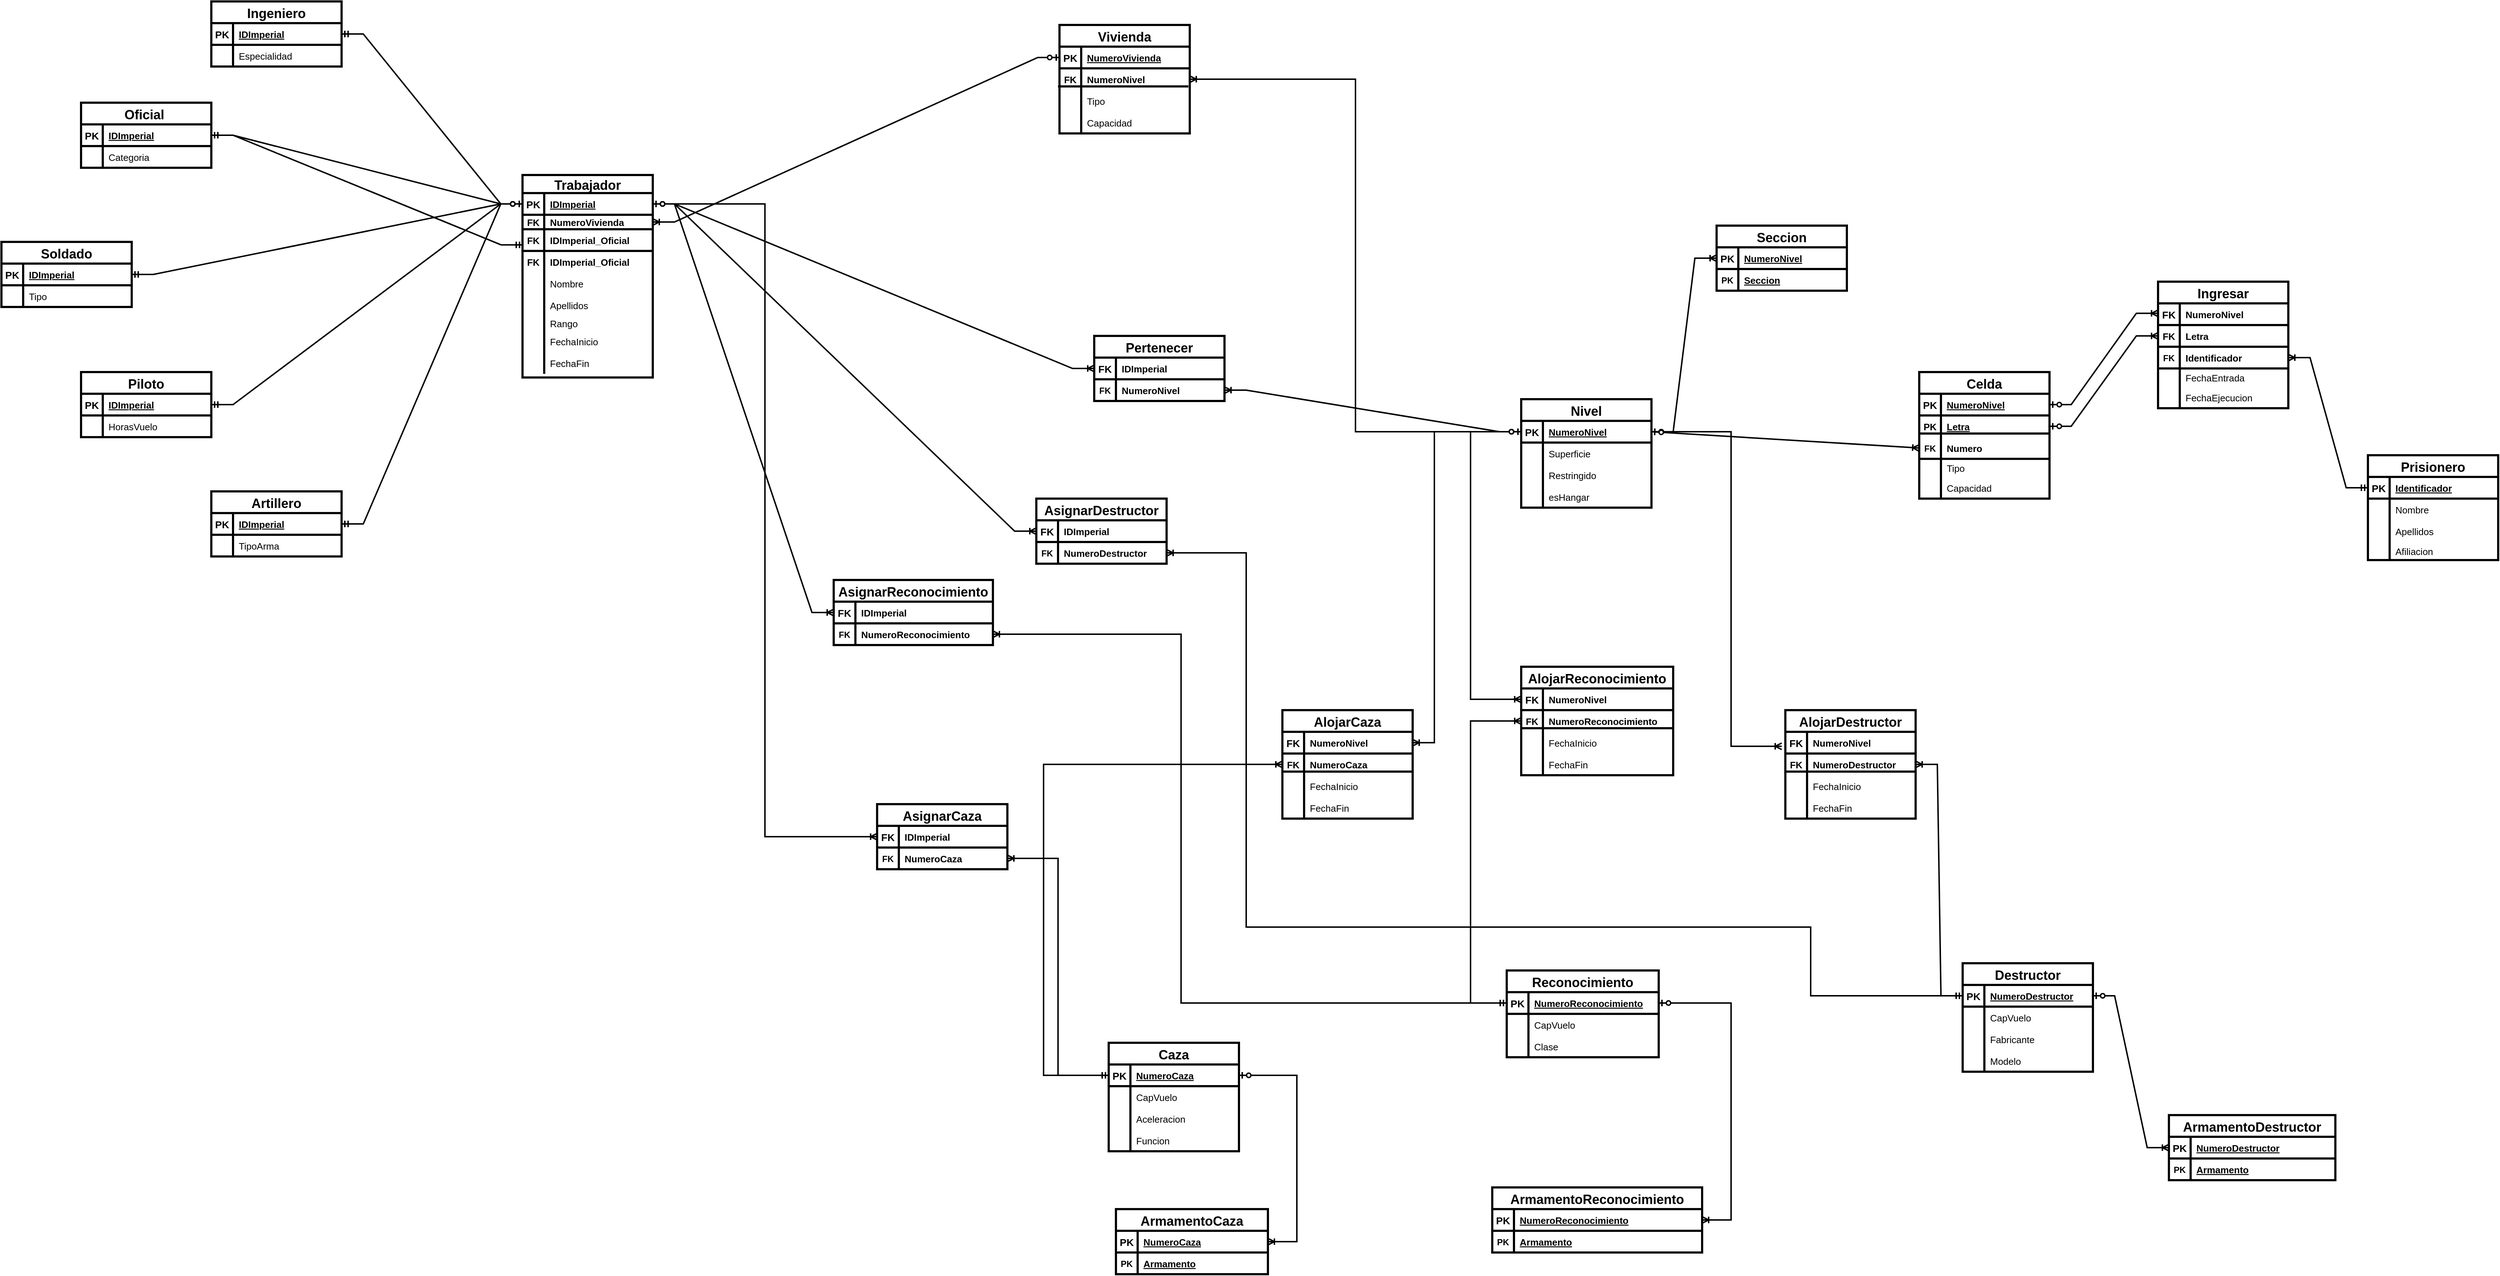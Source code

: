 <mxfile version="20.4.0" type="google"><diagram id="qxIewuNxR04oXAYkSvL_" name="Page-1"><mxGraphModel grid="1" page="1" gridSize="10" guides="1" tooltips="1" connect="1" arrows="1" fold="1" pageScale="1" pageWidth="850" pageHeight="1100" math="0" shadow="0"><root><mxCell id="0"/><mxCell id="1" parent="0"/><mxCell id="mgGedwuWTvZ1Nv8SSk8q-1" value="Trabajador" style="shape=table;startSize=25;container=1;collapsible=1;childLayout=tableLayout;fixedRows=1;rowLines=0;fontStyle=1;align=center;resizeLast=1;strokeWidth=3;fontSize=18;" vertex="1" parent="1"><mxGeometry x="-1500" y="-910" width="180" height="280" as="geometry"/></mxCell><mxCell id="mgGedwuWTvZ1Nv8SSk8q-2" value="" style="shape=tableRow;horizontal=0;startSize=0;swimlaneHead=0;swimlaneBody=0;fillColor=none;collapsible=0;dropTarget=0;points=[[0,0.5],[1,0.5]];portConstraint=eastwest;top=0;left=0;right=0;bottom=1;strokeWidth=3;" vertex="1" parent="mgGedwuWTvZ1Nv8SSk8q-1"><mxGeometry y="25" width="180" height="30" as="geometry"/></mxCell><mxCell id="mgGedwuWTvZ1Nv8SSk8q-3" value="PK" style="shape=partialRectangle;connectable=0;fillColor=none;top=0;left=0;bottom=0;right=0;fontStyle=1;overflow=hidden;strokeWidth=3;fontSize=14;" vertex="1" parent="mgGedwuWTvZ1Nv8SSk8q-2"><mxGeometry width="30" height="30" as="geometry"><mxRectangle width="30" height="30" as="alternateBounds"/></mxGeometry></mxCell><mxCell id="mgGedwuWTvZ1Nv8SSk8q-4" value="IDImperial" style="shape=partialRectangle;connectable=0;fillColor=none;top=0;left=0;bottom=0;right=0;align=left;spacingLeft=6;fontStyle=5;overflow=hidden;strokeWidth=3;fontSize=13;" vertex="1" parent="mgGedwuWTvZ1Nv8SSk8q-2"><mxGeometry x="30" width="150" height="30" as="geometry"><mxRectangle width="150" height="30" as="alternateBounds"/></mxGeometry></mxCell><mxCell id="mgGedwuWTvZ1Nv8SSk8q-5" value="" style="shape=tableRow;horizontal=0;startSize=0;swimlaneHead=0;swimlaneBody=0;fillColor=none;collapsible=0;dropTarget=0;points=[[0,0.5],[1,0.5]];portConstraint=eastwest;top=0;left=0;right=0;bottom=0;strokeWidth=3;" vertex="1" parent="mgGedwuWTvZ1Nv8SSk8q-1"><mxGeometry y="55" width="180" height="20" as="geometry"/></mxCell><mxCell id="mgGedwuWTvZ1Nv8SSk8q-6" value="FK" style="shape=partialRectangle;connectable=0;fillColor=none;top=0;left=0;bottom=0;right=0;editable=1;overflow=hidden;strokeWidth=3;fontStyle=1;fontSize=13;" vertex="1" parent="mgGedwuWTvZ1Nv8SSk8q-5"><mxGeometry width="30" height="20" as="geometry"><mxRectangle width="30" height="20" as="alternateBounds"/></mxGeometry></mxCell><mxCell id="mgGedwuWTvZ1Nv8SSk8q-7" value="NumeroVivienda" style="shape=partialRectangle;connectable=0;fillColor=none;top=0;left=0;bottom=0;right=0;align=left;spacingLeft=6;overflow=hidden;strokeWidth=3;fontSize=13;fontStyle=1" vertex="1" parent="mgGedwuWTvZ1Nv8SSk8q-5"><mxGeometry x="30" width="150" height="20" as="geometry"><mxRectangle width="150" height="20" as="alternateBounds"/></mxGeometry></mxCell><mxCell id="mgGedwuWTvZ1Nv8SSk8q-355" value="" style="shape=tableRow;horizontal=0;startSize=0;swimlaneHead=0;swimlaneBody=0;fillColor=none;collapsible=0;dropTarget=0;points=[[0,0.5],[1,0.5]];portConstraint=eastwest;top=0;left=0;right=0;bottom=0;strokeWidth=3;" vertex="1" parent="mgGedwuWTvZ1Nv8SSk8q-1"><mxGeometry y="75" width="180" height="30" as="geometry"/></mxCell><mxCell id="mgGedwuWTvZ1Nv8SSk8q-356" value="FK" style="shape=partialRectangle;connectable=0;fillColor=none;top=0;left=0;bottom=0;right=0;editable=1;overflow=hidden;strokeWidth=3;fontStyle=1;fontSize=13;" vertex="1" parent="mgGedwuWTvZ1Nv8SSk8q-355"><mxGeometry width="30" height="30" as="geometry"><mxRectangle width="30" height="30" as="alternateBounds"/></mxGeometry></mxCell><mxCell id="mgGedwuWTvZ1Nv8SSk8q-357" value="IDImperial_Oficial" style="shape=partialRectangle;connectable=0;fillColor=none;top=0;left=0;bottom=0;right=0;align=left;spacingLeft=6;overflow=hidden;strokeWidth=3;fontSize=13;fontStyle=1" vertex="1" parent="mgGedwuWTvZ1Nv8SSk8q-355"><mxGeometry x="30" width="150" height="30" as="geometry"><mxRectangle width="150" height="30" as="alternateBounds"/></mxGeometry></mxCell><mxCell id="mgGedwuWTvZ1Nv8SSk8q-8" value="" style="shape=tableRow;horizontal=0;startSize=0;swimlaneHead=0;swimlaneBody=0;fillColor=none;collapsible=0;dropTarget=0;points=[[0,0.5],[1,0.5]];portConstraint=eastwest;top=0;left=0;right=0;bottom=0;strokeWidth=3;" vertex="1" parent="mgGedwuWTvZ1Nv8SSk8q-1"><mxGeometry y="105" width="180" height="30" as="geometry"/></mxCell><mxCell id="mgGedwuWTvZ1Nv8SSk8q-9" value="FK" style="shape=partialRectangle;connectable=0;fillColor=none;top=0;left=0;bottom=0;right=0;editable=1;overflow=hidden;strokeWidth=3;fontStyle=1;fontSize=13;" vertex="1" parent="mgGedwuWTvZ1Nv8SSk8q-8"><mxGeometry width="30" height="30" as="geometry"><mxRectangle width="30" height="30" as="alternateBounds"/></mxGeometry></mxCell><mxCell id="mgGedwuWTvZ1Nv8SSk8q-10" value="IDImperial_Oficial" style="shape=partialRectangle;connectable=0;fillColor=none;top=0;left=0;bottom=0;right=0;align=left;spacingLeft=6;overflow=hidden;strokeWidth=3;fontSize=13;fontStyle=1" vertex="1" parent="mgGedwuWTvZ1Nv8SSk8q-8"><mxGeometry x="30" width="150" height="30" as="geometry"><mxRectangle width="150" height="30" as="alternateBounds"/></mxGeometry></mxCell><mxCell id="mgGedwuWTvZ1Nv8SSk8q-11" value="" style="shape=tableRow;horizontal=0;startSize=0;swimlaneHead=0;swimlaneBody=0;fillColor=none;collapsible=0;dropTarget=0;points=[[0,0.5],[1,0.5]];portConstraint=eastwest;top=0;left=0;right=0;bottom=0;strokeWidth=3;" vertex="1" parent="mgGedwuWTvZ1Nv8SSk8q-1"><mxGeometry y="135" width="180" height="30" as="geometry"/></mxCell><mxCell id="mgGedwuWTvZ1Nv8SSk8q-12" value="" style="shape=partialRectangle;connectable=0;fillColor=none;top=0;left=0;bottom=0;right=0;editable=1;overflow=hidden;strokeWidth=3;" vertex="1" parent="mgGedwuWTvZ1Nv8SSk8q-11"><mxGeometry width="30" height="30" as="geometry"><mxRectangle width="30" height="30" as="alternateBounds"/></mxGeometry></mxCell><mxCell id="mgGedwuWTvZ1Nv8SSk8q-13" value="Nombre" style="shape=partialRectangle;connectable=0;fillColor=none;top=0;left=0;bottom=0;right=0;align=left;spacingLeft=6;overflow=hidden;strokeWidth=3;fontSize=13;" vertex="1" parent="mgGedwuWTvZ1Nv8SSk8q-11"><mxGeometry x="30" width="150" height="30" as="geometry"><mxRectangle width="150" height="30" as="alternateBounds"/></mxGeometry></mxCell><mxCell id="mgGedwuWTvZ1Nv8SSk8q-14" value="" style="shape=tableRow;horizontal=0;startSize=0;swimlaneHead=0;swimlaneBody=0;fillColor=none;collapsible=0;dropTarget=0;points=[[0,0.5],[1,0.5]];portConstraint=eastwest;top=0;left=0;right=0;bottom=0;strokeWidth=3;" vertex="1" parent="mgGedwuWTvZ1Nv8SSk8q-1"><mxGeometry y="165" width="180" height="30" as="geometry"/></mxCell><mxCell id="mgGedwuWTvZ1Nv8SSk8q-15" value="" style="shape=partialRectangle;connectable=0;fillColor=none;top=0;left=0;bottom=0;right=0;editable=1;overflow=hidden;strokeWidth=3;" vertex="1" parent="mgGedwuWTvZ1Nv8SSk8q-14"><mxGeometry width="30" height="30" as="geometry"><mxRectangle width="30" height="30" as="alternateBounds"/></mxGeometry></mxCell><mxCell id="mgGedwuWTvZ1Nv8SSk8q-16" value="Apellidos    " style="shape=partialRectangle;connectable=0;fillColor=none;top=0;left=0;bottom=0;right=0;align=left;spacingLeft=6;overflow=hidden;strokeWidth=3;fontSize=13;" vertex="1" parent="mgGedwuWTvZ1Nv8SSk8q-14"><mxGeometry x="30" width="150" height="30" as="geometry"><mxRectangle width="150" height="30" as="alternateBounds"/></mxGeometry></mxCell><mxCell id="mgGedwuWTvZ1Nv8SSk8q-17" value="" style="shape=tableRow;horizontal=0;startSize=0;swimlaneHead=0;swimlaneBody=0;fillColor=none;collapsible=0;dropTarget=0;points=[[0,0.5],[1,0.5]];portConstraint=eastwest;top=0;left=0;right=0;bottom=0;strokeWidth=3;" vertex="1" parent="mgGedwuWTvZ1Nv8SSk8q-1"><mxGeometry y="195" width="180" height="20" as="geometry"/></mxCell><mxCell id="mgGedwuWTvZ1Nv8SSk8q-18" value="" style="shape=partialRectangle;connectable=0;fillColor=none;top=0;left=0;bottom=0;right=0;editable=1;overflow=hidden;strokeWidth=3;" vertex="1" parent="mgGedwuWTvZ1Nv8SSk8q-17"><mxGeometry width="30" height="20" as="geometry"><mxRectangle width="30" height="20" as="alternateBounds"/></mxGeometry></mxCell><mxCell id="mgGedwuWTvZ1Nv8SSk8q-19" value="Rango" style="shape=partialRectangle;connectable=0;fillColor=none;top=0;left=0;bottom=0;right=0;align=left;spacingLeft=6;overflow=hidden;strokeWidth=3;fontSize=13;" vertex="1" parent="mgGedwuWTvZ1Nv8SSk8q-17"><mxGeometry x="30" width="150" height="20" as="geometry"><mxRectangle width="150" height="20" as="alternateBounds"/></mxGeometry></mxCell><mxCell id="mgGedwuWTvZ1Nv8SSk8q-20" value="" style="shape=tableRow;horizontal=0;startSize=0;swimlaneHead=0;swimlaneBody=0;fillColor=none;collapsible=0;dropTarget=0;points=[[0,0.5],[1,0.5]];portConstraint=eastwest;top=0;left=0;right=0;bottom=0;strokeWidth=3;" vertex="1" parent="mgGedwuWTvZ1Nv8SSk8q-1"><mxGeometry y="215" width="180" height="30" as="geometry"/></mxCell><mxCell id="mgGedwuWTvZ1Nv8SSk8q-21" value="" style="shape=partialRectangle;connectable=0;fillColor=none;top=0;left=0;bottom=0;right=0;editable=1;overflow=hidden;strokeWidth=3;" vertex="1" parent="mgGedwuWTvZ1Nv8SSk8q-20"><mxGeometry width="30" height="30" as="geometry"><mxRectangle width="30" height="30" as="alternateBounds"/></mxGeometry></mxCell><mxCell id="mgGedwuWTvZ1Nv8SSk8q-22" value="FechaInicio" style="shape=partialRectangle;connectable=0;fillColor=none;top=0;left=0;bottom=0;right=0;align=left;spacingLeft=6;overflow=hidden;strokeWidth=3;fontSize=13;" vertex="1" parent="mgGedwuWTvZ1Nv8SSk8q-20"><mxGeometry x="30" width="150" height="30" as="geometry"><mxRectangle width="150" height="30" as="alternateBounds"/></mxGeometry></mxCell><mxCell id="mgGedwuWTvZ1Nv8SSk8q-23" value="" style="shape=tableRow;horizontal=0;startSize=0;swimlaneHead=0;swimlaneBody=0;fillColor=none;collapsible=0;dropTarget=0;points=[[0,0.5],[1,0.5]];portConstraint=eastwest;top=0;left=0;right=0;bottom=0;strokeWidth=3;" vertex="1" parent="mgGedwuWTvZ1Nv8SSk8q-1"><mxGeometry y="245" width="180" height="30" as="geometry"/></mxCell><mxCell id="mgGedwuWTvZ1Nv8SSk8q-24" value="" style="shape=partialRectangle;connectable=0;fillColor=none;top=0;left=0;bottom=0;right=0;editable=1;overflow=hidden;strokeWidth=3;" vertex="1" parent="mgGedwuWTvZ1Nv8SSk8q-23"><mxGeometry width="30" height="30" as="geometry"><mxRectangle width="30" height="30" as="alternateBounds"/></mxGeometry></mxCell><mxCell id="mgGedwuWTvZ1Nv8SSk8q-25" value="FechaFin" style="shape=partialRectangle;connectable=0;fillColor=none;top=0;left=0;bottom=0;right=0;align=left;spacingLeft=6;overflow=hidden;strokeWidth=3;fontSize=13;" vertex="1" parent="mgGedwuWTvZ1Nv8SSk8q-23"><mxGeometry x="30" width="150" height="30" as="geometry"><mxRectangle width="150" height="30" as="alternateBounds"/></mxGeometry></mxCell><mxCell id="mgGedwuWTvZ1Nv8SSk8q-26" value="Soldado" style="shape=table;startSize=30;container=1;collapsible=1;childLayout=tableLayout;fixedRows=1;rowLines=0;fontStyle=1;align=center;resizeLast=1;strokeWidth=3;fontSize=18;" vertex="1" parent="1"><mxGeometry x="-2220" y="-817.5" width="180" height="90" as="geometry"/></mxCell><mxCell id="mgGedwuWTvZ1Nv8SSk8q-27" value="" style="shape=tableRow;horizontal=0;startSize=0;swimlaneHead=0;swimlaneBody=0;fillColor=none;collapsible=0;dropTarget=0;points=[[0,0.5],[1,0.5]];portConstraint=eastwest;top=0;left=0;right=0;bottom=1;strokeWidth=3;" vertex="1" parent="mgGedwuWTvZ1Nv8SSk8q-26"><mxGeometry y="30" width="180" height="30" as="geometry"/></mxCell><mxCell id="mgGedwuWTvZ1Nv8SSk8q-28" value="PK" style="shape=partialRectangle;connectable=0;fillColor=none;top=0;left=0;bottom=0;right=0;fontStyle=1;overflow=hidden;strokeWidth=3;fontSize=14;" vertex="1" parent="mgGedwuWTvZ1Nv8SSk8q-27"><mxGeometry width="30" height="30" as="geometry"><mxRectangle width="30" height="30" as="alternateBounds"/></mxGeometry></mxCell><mxCell id="mgGedwuWTvZ1Nv8SSk8q-29" value="IDImperial" style="shape=partialRectangle;connectable=0;fillColor=none;top=0;left=0;bottom=0;right=0;align=left;spacingLeft=6;fontStyle=5;overflow=hidden;strokeWidth=3;fontSize=13;" vertex="1" parent="mgGedwuWTvZ1Nv8SSk8q-27"><mxGeometry x="30" width="150" height="30" as="geometry"><mxRectangle width="150" height="30" as="alternateBounds"/></mxGeometry></mxCell><mxCell id="mgGedwuWTvZ1Nv8SSk8q-30" value="" style="shape=tableRow;horizontal=0;startSize=0;swimlaneHead=0;swimlaneBody=0;fillColor=none;collapsible=0;dropTarget=0;points=[[0,0.5],[1,0.5]];portConstraint=eastwest;top=0;left=0;right=0;bottom=0;strokeWidth=3;" vertex="1" parent="mgGedwuWTvZ1Nv8SSk8q-26"><mxGeometry y="60" width="180" height="30" as="geometry"/></mxCell><mxCell id="mgGedwuWTvZ1Nv8SSk8q-31" value="" style="shape=partialRectangle;connectable=0;fillColor=none;top=0;left=0;bottom=0;right=0;editable=1;overflow=hidden;strokeWidth=3;fontStyle=1" vertex="1" parent="mgGedwuWTvZ1Nv8SSk8q-30"><mxGeometry width="30" height="30" as="geometry"><mxRectangle width="30" height="30" as="alternateBounds"/></mxGeometry></mxCell><mxCell id="mgGedwuWTvZ1Nv8SSk8q-32" value="Tipo" style="shape=partialRectangle;connectable=0;fillColor=none;top=0;left=0;bottom=0;right=0;align=left;spacingLeft=6;overflow=hidden;strokeWidth=3;fontSize=13;fontStyle=0" vertex="1" parent="mgGedwuWTvZ1Nv8SSk8q-30"><mxGeometry x="30" width="150" height="30" as="geometry"><mxRectangle width="150" height="30" as="alternateBounds"/></mxGeometry></mxCell><mxCell id="mgGedwuWTvZ1Nv8SSk8q-33" value="Artillero" style="shape=table;startSize=30;container=1;collapsible=1;childLayout=tableLayout;fixedRows=1;rowLines=0;fontStyle=1;align=center;resizeLast=1;strokeWidth=3;fontSize=18;" vertex="1" parent="1"><mxGeometry x="-1930" y="-472.5" width="180" height="90" as="geometry"/></mxCell><mxCell id="mgGedwuWTvZ1Nv8SSk8q-34" value="" style="shape=tableRow;horizontal=0;startSize=0;swimlaneHead=0;swimlaneBody=0;fillColor=none;collapsible=0;dropTarget=0;points=[[0,0.5],[1,0.5]];portConstraint=eastwest;top=0;left=0;right=0;bottom=1;strokeWidth=3;" vertex="1" parent="mgGedwuWTvZ1Nv8SSk8q-33"><mxGeometry y="30" width="180" height="30" as="geometry"/></mxCell><mxCell id="mgGedwuWTvZ1Nv8SSk8q-35" value="PK" style="shape=partialRectangle;connectable=0;fillColor=none;top=0;left=0;bottom=0;right=0;fontStyle=1;overflow=hidden;strokeWidth=3;fontSize=14;" vertex="1" parent="mgGedwuWTvZ1Nv8SSk8q-34"><mxGeometry width="30" height="30" as="geometry"><mxRectangle width="30" height="30" as="alternateBounds"/></mxGeometry></mxCell><mxCell id="mgGedwuWTvZ1Nv8SSk8q-36" value="IDImperial" style="shape=partialRectangle;connectable=0;fillColor=none;top=0;left=0;bottom=0;right=0;align=left;spacingLeft=6;fontStyle=5;overflow=hidden;strokeWidth=3;fontSize=13;" vertex="1" parent="mgGedwuWTvZ1Nv8SSk8q-34"><mxGeometry x="30" width="150" height="30" as="geometry"><mxRectangle width="150" height="30" as="alternateBounds"/></mxGeometry></mxCell><mxCell id="mgGedwuWTvZ1Nv8SSk8q-37" value="" style="shape=tableRow;horizontal=0;startSize=0;swimlaneHead=0;swimlaneBody=0;fillColor=none;collapsible=0;dropTarget=0;points=[[0,0.5],[1,0.5]];portConstraint=eastwest;top=0;left=0;right=0;bottom=0;strokeWidth=3;" vertex="1" parent="mgGedwuWTvZ1Nv8SSk8q-33"><mxGeometry y="60" width="180" height="30" as="geometry"/></mxCell><mxCell id="mgGedwuWTvZ1Nv8SSk8q-38" value="" style="shape=partialRectangle;connectable=0;fillColor=none;top=0;left=0;bottom=0;right=0;editable=1;overflow=hidden;strokeWidth=3;fontStyle=1" vertex="1" parent="mgGedwuWTvZ1Nv8SSk8q-37"><mxGeometry width="30" height="30" as="geometry"><mxRectangle width="30" height="30" as="alternateBounds"/></mxGeometry></mxCell><mxCell id="mgGedwuWTvZ1Nv8SSk8q-39" value="TipoArma" style="shape=partialRectangle;connectable=0;fillColor=none;top=0;left=0;bottom=0;right=0;align=left;spacingLeft=6;overflow=hidden;strokeWidth=3;fontSize=13;fontStyle=0" vertex="1" parent="mgGedwuWTvZ1Nv8SSk8q-37"><mxGeometry x="30" width="150" height="30" as="geometry"><mxRectangle width="150" height="30" as="alternateBounds"/></mxGeometry></mxCell><mxCell id="mgGedwuWTvZ1Nv8SSk8q-40" value="   Oficial    " style="shape=table;startSize=30;container=1;collapsible=1;childLayout=tableLayout;fixedRows=1;rowLines=0;fontStyle=1;align=center;resizeLast=1;strokeWidth=3;fontSize=18;" vertex="1" parent="1"><mxGeometry x="-2110" y="-1010" width="180" height="90" as="geometry"/></mxCell><mxCell id="mgGedwuWTvZ1Nv8SSk8q-41" value="" style="shape=tableRow;horizontal=0;startSize=0;swimlaneHead=0;swimlaneBody=0;fillColor=none;collapsible=0;dropTarget=0;points=[[0,0.5],[1,0.5]];portConstraint=eastwest;top=0;left=0;right=0;bottom=1;strokeWidth=3;" vertex="1" parent="mgGedwuWTvZ1Nv8SSk8q-40"><mxGeometry y="30" width="180" height="30" as="geometry"/></mxCell><mxCell id="mgGedwuWTvZ1Nv8SSk8q-42" value="PK" style="shape=partialRectangle;connectable=0;fillColor=none;top=0;left=0;bottom=0;right=0;fontStyle=1;overflow=hidden;strokeWidth=3;fontSize=14;" vertex="1" parent="mgGedwuWTvZ1Nv8SSk8q-41"><mxGeometry width="30" height="30" as="geometry"><mxRectangle width="30" height="30" as="alternateBounds"/></mxGeometry></mxCell><mxCell id="mgGedwuWTvZ1Nv8SSk8q-43" value="IDImperial" style="shape=partialRectangle;connectable=0;fillColor=none;top=0;left=0;bottom=0;right=0;align=left;spacingLeft=6;fontStyle=5;overflow=hidden;strokeWidth=3;fontSize=13;" vertex="1" parent="mgGedwuWTvZ1Nv8SSk8q-41"><mxGeometry x="30" width="150" height="30" as="geometry"><mxRectangle width="150" height="30" as="alternateBounds"/></mxGeometry></mxCell><mxCell id="mgGedwuWTvZ1Nv8SSk8q-44" value="" style="shape=tableRow;horizontal=0;startSize=0;swimlaneHead=0;swimlaneBody=0;fillColor=none;collapsible=0;dropTarget=0;points=[[0,0.5],[1,0.5]];portConstraint=eastwest;top=0;left=0;right=0;bottom=0;strokeWidth=3;" vertex="1" parent="mgGedwuWTvZ1Nv8SSk8q-40"><mxGeometry y="60" width="180" height="30" as="geometry"/></mxCell><mxCell id="mgGedwuWTvZ1Nv8SSk8q-45" value="" style="shape=partialRectangle;connectable=0;fillColor=none;top=0;left=0;bottom=0;right=0;editable=1;overflow=hidden;strokeWidth=3;fontStyle=1" vertex="1" parent="mgGedwuWTvZ1Nv8SSk8q-44"><mxGeometry width="30" height="30" as="geometry"><mxRectangle width="30" height="30" as="alternateBounds"/></mxGeometry></mxCell><mxCell id="mgGedwuWTvZ1Nv8SSk8q-46" value="Categoria" style="shape=partialRectangle;connectable=0;fillColor=none;top=0;left=0;bottom=0;right=0;align=left;spacingLeft=6;overflow=hidden;strokeWidth=3;fontSize=13;fontStyle=0" vertex="1" parent="mgGedwuWTvZ1Nv8SSk8q-44"><mxGeometry x="30" width="150" height="30" as="geometry"><mxRectangle width="150" height="30" as="alternateBounds"/></mxGeometry></mxCell><mxCell id="mgGedwuWTvZ1Nv8SSk8q-47" value="Piloto" style="shape=table;startSize=30;container=1;collapsible=1;childLayout=tableLayout;fixedRows=1;rowLines=0;fontStyle=1;align=center;resizeLast=1;strokeWidth=3;fontSize=18;" vertex="1" parent="1"><mxGeometry x="-2110" y="-637.5" width="180" height="90" as="geometry"/></mxCell><mxCell id="mgGedwuWTvZ1Nv8SSk8q-48" value="" style="shape=tableRow;horizontal=0;startSize=0;swimlaneHead=0;swimlaneBody=0;fillColor=none;collapsible=0;dropTarget=0;points=[[0,0.5],[1,0.5]];portConstraint=eastwest;top=0;left=0;right=0;bottom=1;strokeWidth=3;" vertex="1" parent="mgGedwuWTvZ1Nv8SSk8q-47"><mxGeometry y="30" width="180" height="30" as="geometry"/></mxCell><mxCell id="mgGedwuWTvZ1Nv8SSk8q-49" value="PK" style="shape=partialRectangle;connectable=0;fillColor=none;top=0;left=0;bottom=0;right=0;fontStyle=1;overflow=hidden;strokeWidth=3;fontSize=14;" vertex="1" parent="mgGedwuWTvZ1Nv8SSk8q-48"><mxGeometry width="30" height="30" as="geometry"><mxRectangle width="30" height="30" as="alternateBounds"/></mxGeometry></mxCell><mxCell id="mgGedwuWTvZ1Nv8SSk8q-50" value="IDImperial" style="shape=partialRectangle;connectable=0;fillColor=none;top=0;left=0;bottom=0;right=0;align=left;spacingLeft=6;fontStyle=5;overflow=hidden;strokeWidth=3;fontSize=13;" vertex="1" parent="mgGedwuWTvZ1Nv8SSk8q-48"><mxGeometry x="30" width="150" height="30" as="geometry"><mxRectangle width="150" height="30" as="alternateBounds"/></mxGeometry></mxCell><mxCell id="mgGedwuWTvZ1Nv8SSk8q-51" value="" style="shape=tableRow;horizontal=0;startSize=0;swimlaneHead=0;swimlaneBody=0;fillColor=none;collapsible=0;dropTarget=0;points=[[0,0.5],[1,0.5]];portConstraint=eastwest;top=0;left=0;right=0;bottom=0;strokeWidth=3;" vertex="1" parent="mgGedwuWTvZ1Nv8SSk8q-47"><mxGeometry y="60" width="180" height="30" as="geometry"/></mxCell><mxCell id="mgGedwuWTvZ1Nv8SSk8q-52" value="" style="shape=partialRectangle;connectable=0;fillColor=none;top=0;left=0;bottom=0;right=0;editable=1;overflow=hidden;strokeWidth=3;fontStyle=1" vertex="1" parent="mgGedwuWTvZ1Nv8SSk8q-51"><mxGeometry width="30" height="30" as="geometry"><mxRectangle width="30" height="30" as="alternateBounds"/></mxGeometry></mxCell><mxCell id="mgGedwuWTvZ1Nv8SSk8q-53" value="HorasVuelo" style="shape=partialRectangle;connectable=0;fillColor=none;top=0;left=0;bottom=0;right=0;align=left;spacingLeft=6;overflow=hidden;strokeWidth=3;fontSize=13;fontStyle=0" vertex="1" parent="mgGedwuWTvZ1Nv8SSk8q-51"><mxGeometry x="30" width="150" height="30" as="geometry"><mxRectangle width="150" height="30" as="alternateBounds"/></mxGeometry></mxCell><mxCell id="mgGedwuWTvZ1Nv8SSk8q-54" value="Ingeniero" style="shape=table;startSize=30;container=1;collapsible=1;childLayout=tableLayout;fixedRows=1;rowLines=0;fontStyle=1;align=center;resizeLast=1;strokeWidth=3;fontSize=18;" vertex="1" parent="1"><mxGeometry x="-1930" y="-1150" width="180" height="90" as="geometry"/></mxCell><mxCell id="mgGedwuWTvZ1Nv8SSk8q-55" value="" style="shape=tableRow;horizontal=0;startSize=0;swimlaneHead=0;swimlaneBody=0;fillColor=none;collapsible=0;dropTarget=0;points=[[0,0.5],[1,0.5]];portConstraint=eastwest;top=0;left=0;right=0;bottom=1;strokeWidth=3;" vertex="1" parent="mgGedwuWTvZ1Nv8SSk8q-54"><mxGeometry y="30" width="180" height="30" as="geometry"/></mxCell><mxCell id="mgGedwuWTvZ1Nv8SSk8q-56" value="PK" style="shape=partialRectangle;connectable=0;fillColor=none;top=0;left=0;bottom=0;right=0;fontStyle=1;overflow=hidden;strokeWidth=3;fontSize=14;" vertex="1" parent="mgGedwuWTvZ1Nv8SSk8q-55"><mxGeometry width="30" height="30" as="geometry"><mxRectangle width="30" height="30" as="alternateBounds"/></mxGeometry></mxCell><mxCell id="mgGedwuWTvZ1Nv8SSk8q-57" value="IDImperial" style="shape=partialRectangle;connectable=0;fillColor=none;top=0;left=0;bottom=0;right=0;align=left;spacingLeft=6;fontStyle=5;overflow=hidden;strokeWidth=3;fontSize=13;" vertex="1" parent="mgGedwuWTvZ1Nv8SSk8q-55"><mxGeometry x="30" width="150" height="30" as="geometry"><mxRectangle width="150" height="30" as="alternateBounds"/></mxGeometry></mxCell><mxCell id="mgGedwuWTvZ1Nv8SSk8q-58" value="" style="shape=tableRow;horizontal=0;startSize=0;swimlaneHead=0;swimlaneBody=0;fillColor=none;collapsible=0;dropTarget=0;points=[[0,0.5],[1,0.5]];portConstraint=eastwest;top=0;left=0;right=0;bottom=0;strokeWidth=3;" vertex="1" parent="mgGedwuWTvZ1Nv8SSk8q-54"><mxGeometry y="60" width="180" height="30" as="geometry"/></mxCell><mxCell id="mgGedwuWTvZ1Nv8SSk8q-59" value="" style="shape=partialRectangle;connectable=0;fillColor=none;top=0;left=0;bottom=0;right=0;editable=1;overflow=hidden;strokeWidth=3;fontStyle=1" vertex="1" parent="mgGedwuWTvZ1Nv8SSk8q-58"><mxGeometry width="30" height="30" as="geometry"><mxRectangle width="30" height="30" as="alternateBounds"/></mxGeometry></mxCell><mxCell id="mgGedwuWTvZ1Nv8SSk8q-60" value="Especialidad" style="shape=partialRectangle;connectable=0;fillColor=none;top=0;left=0;bottom=0;right=0;align=left;spacingLeft=6;overflow=hidden;strokeWidth=3;fontSize=13;fontStyle=0" vertex="1" parent="mgGedwuWTvZ1Nv8SSk8q-58"><mxGeometry x="30" width="150" height="30" as="geometry"><mxRectangle width="150" height="30" as="alternateBounds"/></mxGeometry></mxCell><mxCell id="mgGedwuWTvZ1Nv8SSk8q-61" value="AsignarDestructor" style="shape=table;startSize=30;container=1;collapsible=1;childLayout=tableLayout;fixedRows=1;rowLines=0;fontStyle=1;align=center;resizeLast=1;strokeWidth=3;fontSize=18;" vertex="1" parent="1"><mxGeometry x="-790" y="-462.5" width="180" height="90" as="geometry"/></mxCell><mxCell id="mgGedwuWTvZ1Nv8SSk8q-62" value="" style="shape=tableRow;horizontal=0;startSize=0;swimlaneHead=0;swimlaneBody=0;fillColor=none;collapsible=0;dropTarget=0;points=[[0,0.5],[1,0.5]];portConstraint=eastwest;top=0;left=0;right=0;bottom=1;strokeWidth=3;" vertex="1" parent="mgGedwuWTvZ1Nv8SSk8q-61"><mxGeometry y="30" width="180" height="30" as="geometry"/></mxCell><mxCell id="mgGedwuWTvZ1Nv8SSk8q-63" value="FK" style="shape=partialRectangle;connectable=0;fillColor=none;top=0;left=0;bottom=0;right=0;fontStyle=1;overflow=hidden;strokeWidth=3;fontSize=14;" vertex="1" parent="mgGedwuWTvZ1Nv8SSk8q-62"><mxGeometry width="30" height="30" as="geometry"><mxRectangle width="30" height="30" as="alternateBounds"/></mxGeometry></mxCell><mxCell id="mgGedwuWTvZ1Nv8SSk8q-64" value="IDImperial" style="shape=partialRectangle;connectable=0;fillColor=none;top=0;left=0;bottom=0;right=0;align=left;spacingLeft=6;fontStyle=1;overflow=hidden;strokeWidth=3;fontSize=13;" vertex="1" parent="mgGedwuWTvZ1Nv8SSk8q-62"><mxGeometry x="30" width="150" height="30" as="geometry"><mxRectangle width="150" height="30" as="alternateBounds"/></mxGeometry></mxCell><mxCell id="mgGedwuWTvZ1Nv8SSk8q-65" value="" style="shape=tableRow;horizontal=0;startSize=0;swimlaneHead=0;swimlaneBody=0;fillColor=none;collapsible=0;dropTarget=0;points=[[0,0.5],[1,0.5]];portConstraint=eastwest;top=0;left=0;right=0;bottom=0;strokeWidth=3;" vertex="1" parent="mgGedwuWTvZ1Nv8SSk8q-61"><mxGeometry y="60" width="180" height="30" as="geometry"/></mxCell><mxCell id="mgGedwuWTvZ1Nv8SSk8q-66" value="FK" style="shape=partialRectangle;connectable=0;fillColor=none;top=0;left=0;bottom=0;right=0;editable=1;overflow=hidden;strokeWidth=3;fontStyle=1" vertex="1" parent="mgGedwuWTvZ1Nv8SSk8q-65"><mxGeometry width="30" height="30" as="geometry"><mxRectangle width="30" height="30" as="alternateBounds"/></mxGeometry></mxCell><mxCell id="mgGedwuWTvZ1Nv8SSk8q-67" value="NumeroDestructor" style="shape=partialRectangle;connectable=0;fillColor=none;top=0;left=0;bottom=0;right=0;align=left;spacingLeft=6;overflow=hidden;strokeWidth=3;fontSize=13;fontStyle=1" vertex="1" parent="mgGedwuWTvZ1Nv8SSk8q-65"><mxGeometry x="30" width="150" height="30" as="geometry"><mxRectangle width="150" height="30" as="alternateBounds"/></mxGeometry></mxCell><mxCell id="mgGedwuWTvZ1Nv8SSk8q-68" value="Vivienda" style="shape=table;startSize=30;container=1;collapsible=1;childLayout=tableLayout;fixedRows=1;rowLines=0;fontStyle=1;align=center;resizeLast=1;strokeWidth=3;fontSize=18;" vertex="1" parent="1"><mxGeometry x="-758" y="-1117.5" width="180" height="150" as="geometry"/></mxCell><mxCell id="mgGedwuWTvZ1Nv8SSk8q-69" value="" style="shape=tableRow;horizontal=0;startSize=0;swimlaneHead=0;swimlaneBody=0;fillColor=none;collapsible=0;dropTarget=0;points=[[0,0.5],[1,0.5]];portConstraint=eastwest;top=0;left=0;right=0;bottom=1;strokeWidth=3;" vertex="1" parent="mgGedwuWTvZ1Nv8SSk8q-68"><mxGeometry y="30" width="180" height="30" as="geometry"/></mxCell><mxCell id="mgGedwuWTvZ1Nv8SSk8q-70" value="PK" style="shape=partialRectangle;connectable=0;fillColor=none;top=0;left=0;bottom=0;right=0;fontStyle=1;overflow=hidden;strokeWidth=3;fontSize=14;" vertex="1" parent="mgGedwuWTvZ1Nv8SSk8q-69"><mxGeometry width="30" height="30" as="geometry"><mxRectangle width="30" height="30" as="alternateBounds"/></mxGeometry></mxCell><mxCell id="mgGedwuWTvZ1Nv8SSk8q-71" value="NumeroVivienda" style="shape=partialRectangle;connectable=0;fillColor=none;top=0;left=0;bottom=0;right=0;align=left;spacingLeft=6;fontStyle=5;overflow=hidden;strokeWidth=3;fontSize=13;" vertex="1" parent="mgGedwuWTvZ1Nv8SSk8q-69"><mxGeometry x="30" width="150" height="30" as="geometry"><mxRectangle width="150" height="30" as="alternateBounds"/></mxGeometry></mxCell><mxCell id="mgGedwuWTvZ1Nv8SSk8q-72" value="" style="shape=tableRow;horizontal=0;startSize=0;swimlaneHead=0;swimlaneBody=0;fillColor=none;collapsible=0;dropTarget=0;points=[[0,0.5],[1,0.5]];portConstraint=eastwest;top=0;left=0;right=0;bottom=0;strokeWidth=3;" vertex="1" parent="mgGedwuWTvZ1Nv8SSk8q-68"><mxGeometry y="60" width="180" height="30" as="geometry"/></mxCell><mxCell id="mgGedwuWTvZ1Nv8SSk8q-73" value="FK" style="shape=partialRectangle;connectable=0;fillColor=none;top=0;left=0;bottom=0;right=0;editable=1;overflow=hidden;strokeWidth=3;fontStyle=1;fontSize=13;" vertex="1" parent="mgGedwuWTvZ1Nv8SSk8q-72"><mxGeometry width="30" height="30" as="geometry"><mxRectangle width="30" height="30" as="alternateBounds"/></mxGeometry></mxCell><mxCell id="mgGedwuWTvZ1Nv8SSk8q-74" value="NumeroNivel" style="shape=partialRectangle;connectable=0;fillColor=none;top=0;left=0;bottom=0;right=0;align=left;spacingLeft=6;overflow=hidden;strokeWidth=3;fontSize=13;fontStyle=1" vertex="1" parent="mgGedwuWTvZ1Nv8SSk8q-72"><mxGeometry x="30" width="150" height="30" as="geometry"><mxRectangle width="150" height="30" as="alternateBounds"/></mxGeometry></mxCell><mxCell id="mgGedwuWTvZ1Nv8SSk8q-75" value="" style="shape=tableRow;horizontal=0;startSize=0;swimlaneHead=0;swimlaneBody=0;fillColor=none;collapsible=0;dropTarget=0;points=[[0,0.5],[1,0.5]];portConstraint=eastwest;top=0;left=0;right=0;bottom=0;strokeWidth=3;" vertex="1" parent="mgGedwuWTvZ1Nv8SSk8q-68"><mxGeometry y="90" width="180" height="30" as="geometry"/></mxCell><mxCell id="mgGedwuWTvZ1Nv8SSk8q-76" value="" style="shape=partialRectangle;connectable=0;fillColor=none;top=0;left=0;bottom=0;right=0;editable=1;overflow=hidden;strokeWidth=3;fontStyle=1" vertex="1" parent="mgGedwuWTvZ1Nv8SSk8q-75"><mxGeometry width="30" height="30" as="geometry"><mxRectangle width="30" height="30" as="alternateBounds"/></mxGeometry></mxCell><mxCell id="mgGedwuWTvZ1Nv8SSk8q-77" value="Tipo" style="shape=partialRectangle;connectable=0;fillColor=none;top=0;left=0;bottom=0;right=0;align=left;spacingLeft=6;overflow=hidden;strokeWidth=3;fontSize=13;fontStyle=0" vertex="1" parent="mgGedwuWTvZ1Nv8SSk8q-75"><mxGeometry x="30" width="150" height="30" as="geometry"><mxRectangle width="150" height="30" as="alternateBounds"/></mxGeometry></mxCell><mxCell id="mgGedwuWTvZ1Nv8SSk8q-78" value="" style="shape=tableRow;horizontal=0;startSize=0;swimlaneHead=0;swimlaneBody=0;fillColor=none;collapsible=0;dropTarget=0;points=[[0,0.5],[1,0.5]];portConstraint=eastwest;top=0;left=0;right=0;bottom=0;strokeWidth=3;" vertex="1" parent="mgGedwuWTvZ1Nv8SSk8q-68"><mxGeometry y="120" width="180" height="30" as="geometry"/></mxCell><mxCell id="mgGedwuWTvZ1Nv8SSk8q-79" value="" style="shape=partialRectangle;connectable=0;fillColor=none;top=0;left=0;bottom=0;right=0;editable=1;overflow=hidden;strokeWidth=3;fontStyle=1" vertex="1" parent="mgGedwuWTvZ1Nv8SSk8q-78"><mxGeometry width="30" height="30" as="geometry"><mxRectangle width="30" height="30" as="alternateBounds"/></mxGeometry></mxCell><mxCell id="mgGedwuWTvZ1Nv8SSk8q-80" value="Capacidad" style="shape=partialRectangle;connectable=0;fillColor=none;top=0;left=0;bottom=0;right=0;align=left;spacingLeft=6;overflow=hidden;strokeWidth=3;fontSize=13;fontStyle=0" vertex="1" parent="mgGedwuWTvZ1Nv8SSk8q-78"><mxGeometry x="30" width="150" height="30" as="geometry"><mxRectangle width="150" height="30" as="alternateBounds"/></mxGeometry></mxCell><mxCell id="mgGedwuWTvZ1Nv8SSk8q-82" value="" style="line;strokeWidth=3;rotatable=0;dashed=0;labelPosition=right;align=left;verticalAlign=middle;spacingTop=0;spacingLeft=6;points=[];portConstraint=eastwest;fontSize=24;" vertex="1" parent="1"><mxGeometry x="-1500" y="-840" width="180" height="10" as="geometry"/></mxCell><mxCell id="mgGedwuWTvZ1Nv8SSk8q-83" value="" style="line;strokeWidth=3;rotatable=0;dashed=0;labelPosition=right;align=left;verticalAlign=middle;spacingTop=0;spacingLeft=6;points=[];portConstraint=eastwest;fontSize=24;" vertex="1" parent="1"><mxGeometry x="-1500" y="-810" width="180" height="10" as="geometry"/></mxCell><mxCell id="mgGedwuWTvZ1Nv8SSk8q-84" value="" style="line;strokeWidth=3;rotatable=0;dashed=0;labelPosition=right;align=left;verticalAlign=middle;spacingTop=0;spacingLeft=6;points=[];portConstraint=eastwest;fontSize=24;" vertex="1" parent="1"><mxGeometry x="-760" y="-1037.5" width="180" height="10" as="geometry"/></mxCell><mxCell id="mgGedwuWTvZ1Nv8SSk8q-85" value="Nivel" style="shape=table;startSize=30;container=1;collapsible=1;childLayout=tableLayout;fixedRows=1;rowLines=0;fontStyle=1;align=center;resizeLast=1;strokeWidth=3;fontSize=18;" vertex="1" parent="1"><mxGeometry x="-120" y="-600" width="180" height="150" as="geometry"/></mxCell><mxCell id="mgGedwuWTvZ1Nv8SSk8q-86" value="" style="shape=tableRow;horizontal=0;startSize=0;swimlaneHead=0;swimlaneBody=0;fillColor=none;collapsible=0;dropTarget=0;points=[[0,0.5],[1,0.5]];portConstraint=eastwest;top=0;left=0;right=0;bottom=1;strokeWidth=3;" vertex="1" parent="mgGedwuWTvZ1Nv8SSk8q-85"><mxGeometry y="30" width="180" height="30" as="geometry"/></mxCell><mxCell id="mgGedwuWTvZ1Nv8SSk8q-87" value="PK" style="shape=partialRectangle;connectable=0;fillColor=none;top=0;left=0;bottom=0;right=0;fontStyle=1;overflow=hidden;strokeWidth=3;fontSize=14;" vertex="1" parent="mgGedwuWTvZ1Nv8SSk8q-86"><mxGeometry width="30" height="30" as="geometry"><mxRectangle width="30" height="30" as="alternateBounds"/></mxGeometry></mxCell><mxCell id="mgGedwuWTvZ1Nv8SSk8q-88" value="NumeroNivel" style="shape=partialRectangle;connectable=0;fillColor=none;top=0;left=0;bottom=0;right=0;align=left;spacingLeft=6;fontStyle=5;overflow=hidden;strokeWidth=3;fontSize=13;" vertex="1" parent="mgGedwuWTvZ1Nv8SSk8q-86"><mxGeometry x="30" width="150" height="30" as="geometry"><mxRectangle width="150" height="30" as="alternateBounds"/></mxGeometry></mxCell><mxCell id="mgGedwuWTvZ1Nv8SSk8q-89" value="" style="shape=tableRow;horizontal=0;startSize=0;swimlaneHead=0;swimlaneBody=0;fillColor=none;collapsible=0;dropTarget=0;points=[[0,0.5],[1,0.5]];portConstraint=eastwest;top=0;left=0;right=0;bottom=0;strokeWidth=3;" vertex="1" parent="mgGedwuWTvZ1Nv8SSk8q-85"><mxGeometry y="60" width="180" height="30" as="geometry"/></mxCell><mxCell id="mgGedwuWTvZ1Nv8SSk8q-90" value="" style="shape=partialRectangle;connectable=0;fillColor=none;top=0;left=0;bottom=0;right=0;editable=1;overflow=hidden;strokeWidth=3;fontStyle=1;fontSize=13;" vertex="1" parent="mgGedwuWTvZ1Nv8SSk8q-89"><mxGeometry width="30" height="30" as="geometry"><mxRectangle width="30" height="30" as="alternateBounds"/></mxGeometry></mxCell><mxCell id="mgGedwuWTvZ1Nv8SSk8q-91" value="Superficie" style="shape=partialRectangle;connectable=0;fillColor=none;top=0;left=0;bottom=0;right=0;align=left;spacingLeft=6;overflow=hidden;strokeWidth=3;fontSize=13;fontStyle=0" vertex="1" parent="mgGedwuWTvZ1Nv8SSk8q-89"><mxGeometry x="30" width="150" height="30" as="geometry"><mxRectangle width="150" height="30" as="alternateBounds"/></mxGeometry></mxCell><mxCell id="mgGedwuWTvZ1Nv8SSk8q-92" value="" style="shape=tableRow;horizontal=0;startSize=0;swimlaneHead=0;swimlaneBody=0;fillColor=none;collapsible=0;dropTarget=0;points=[[0,0.5],[1,0.5]];portConstraint=eastwest;top=0;left=0;right=0;bottom=0;strokeWidth=3;" vertex="1" parent="mgGedwuWTvZ1Nv8SSk8q-85"><mxGeometry y="90" width="180" height="30" as="geometry"/></mxCell><mxCell id="mgGedwuWTvZ1Nv8SSk8q-93" value="" style="shape=partialRectangle;connectable=0;fillColor=none;top=0;left=0;bottom=0;right=0;editable=1;overflow=hidden;strokeWidth=3;fontStyle=1" vertex="1" parent="mgGedwuWTvZ1Nv8SSk8q-92"><mxGeometry width="30" height="30" as="geometry"><mxRectangle width="30" height="30" as="alternateBounds"/></mxGeometry></mxCell><mxCell id="mgGedwuWTvZ1Nv8SSk8q-94" value="Restringido" style="shape=partialRectangle;connectable=0;fillColor=none;top=0;left=0;bottom=0;right=0;align=left;spacingLeft=6;overflow=hidden;strokeWidth=3;fontSize=13;fontStyle=0" vertex="1" parent="mgGedwuWTvZ1Nv8SSk8q-92"><mxGeometry x="30" width="150" height="30" as="geometry"><mxRectangle width="150" height="30" as="alternateBounds"/></mxGeometry></mxCell><mxCell id="mgGedwuWTvZ1Nv8SSk8q-95" value="" style="shape=tableRow;horizontal=0;startSize=0;swimlaneHead=0;swimlaneBody=0;fillColor=none;collapsible=0;dropTarget=0;points=[[0,0.5],[1,0.5]];portConstraint=eastwest;top=0;left=0;right=0;bottom=0;strokeWidth=3;" vertex="1" parent="mgGedwuWTvZ1Nv8SSk8q-85"><mxGeometry y="120" width="180" height="30" as="geometry"/></mxCell><mxCell id="mgGedwuWTvZ1Nv8SSk8q-96" value="" style="shape=partialRectangle;connectable=0;fillColor=none;top=0;left=0;bottom=0;right=0;editable=1;overflow=hidden;strokeWidth=3;fontStyle=1" vertex="1" parent="mgGedwuWTvZ1Nv8SSk8q-95"><mxGeometry width="30" height="30" as="geometry"><mxRectangle width="30" height="30" as="alternateBounds"/></mxGeometry></mxCell><mxCell id="mgGedwuWTvZ1Nv8SSk8q-97" value="esHangar" style="shape=partialRectangle;connectable=0;fillColor=none;top=0;left=0;bottom=0;right=0;align=left;spacingLeft=6;overflow=hidden;strokeWidth=3;fontSize=13;fontStyle=0" vertex="1" parent="mgGedwuWTvZ1Nv8SSk8q-95"><mxGeometry x="30" width="150" height="30" as="geometry"><mxRectangle width="150" height="30" as="alternateBounds"/></mxGeometry></mxCell><mxCell id="mgGedwuWTvZ1Nv8SSk8q-99" value="Pertenecer" style="shape=table;startSize=30;container=1;collapsible=1;childLayout=tableLayout;fixedRows=1;rowLines=0;fontStyle=1;align=center;resizeLast=1;strokeWidth=3;fontSize=18;" vertex="1" parent="1"><mxGeometry x="-710" y="-687.5" width="180" height="90" as="geometry"/></mxCell><mxCell id="mgGedwuWTvZ1Nv8SSk8q-100" value="" style="shape=tableRow;horizontal=0;startSize=0;swimlaneHead=0;swimlaneBody=0;fillColor=none;collapsible=0;dropTarget=0;points=[[0,0.5],[1,0.5]];portConstraint=eastwest;top=0;left=0;right=0;bottom=1;strokeWidth=3;" vertex="1" parent="mgGedwuWTvZ1Nv8SSk8q-99"><mxGeometry y="30" width="180" height="30" as="geometry"/></mxCell><mxCell id="mgGedwuWTvZ1Nv8SSk8q-101" value="FK" style="shape=partialRectangle;connectable=0;fillColor=none;top=0;left=0;bottom=0;right=0;fontStyle=1;overflow=hidden;strokeWidth=3;fontSize=14;" vertex="1" parent="mgGedwuWTvZ1Nv8SSk8q-100"><mxGeometry width="30" height="30" as="geometry"><mxRectangle width="30" height="30" as="alternateBounds"/></mxGeometry></mxCell><mxCell id="mgGedwuWTvZ1Nv8SSk8q-102" value="IDImperial" style="shape=partialRectangle;connectable=0;fillColor=none;top=0;left=0;bottom=0;right=0;align=left;spacingLeft=6;fontStyle=1;overflow=hidden;strokeWidth=3;fontSize=13;" vertex="1" parent="mgGedwuWTvZ1Nv8SSk8q-100"><mxGeometry x="30" width="150" height="30" as="geometry"><mxRectangle width="150" height="30" as="alternateBounds"/></mxGeometry></mxCell><mxCell id="mgGedwuWTvZ1Nv8SSk8q-103" value="" style="shape=tableRow;horizontal=0;startSize=0;swimlaneHead=0;swimlaneBody=0;fillColor=none;collapsible=0;dropTarget=0;points=[[0,0.5],[1,0.5]];portConstraint=eastwest;top=0;left=0;right=0;bottom=0;strokeWidth=3;" vertex="1" parent="mgGedwuWTvZ1Nv8SSk8q-99"><mxGeometry y="60" width="180" height="30" as="geometry"/></mxCell><mxCell id="mgGedwuWTvZ1Nv8SSk8q-104" value="FK" style="shape=partialRectangle;connectable=0;fillColor=none;top=0;left=0;bottom=0;right=0;editable=1;overflow=hidden;strokeWidth=3;fontStyle=1" vertex="1" parent="mgGedwuWTvZ1Nv8SSk8q-103"><mxGeometry width="30" height="30" as="geometry"><mxRectangle width="30" height="30" as="alternateBounds"/></mxGeometry></mxCell><mxCell id="mgGedwuWTvZ1Nv8SSk8q-105" value="NumeroNivel" style="shape=partialRectangle;connectable=0;fillColor=none;top=0;left=0;bottom=0;right=0;align=left;spacingLeft=6;overflow=hidden;strokeWidth=3;fontSize=13;fontStyle=1" vertex="1" parent="mgGedwuWTvZ1Nv8SSk8q-103"><mxGeometry x="30" width="150" height="30" as="geometry"><mxRectangle width="150" height="30" as="alternateBounds"/></mxGeometry></mxCell><mxCell id="mgGedwuWTvZ1Nv8SSk8q-106" value="Destructor" style="shape=table;startSize=30;container=1;collapsible=1;childLayout=tableLayout;fixedRows=1;rowLines=0;fontStyle=1;align=center;resizeLast=1;strokeWidth=3;fontSize=18;" vertex="1" parent="1"><mxGeometry x="490" y="180" width="180" height="150" as="geometry"/></mxCell><mxCell id="mgGedwuWTvZ1Nv8SSk8q-107" value="" style="shape=tableRow;horizontal=0;startSize=0;swimlaneHead=0;swimlaneBody=0;fillColor=none;collapsible=0;dropTarget=0;points=[[0,0.5],[1,0.5]];portConstraint=eastwest;top=0;left=0;right=0;bottom=1;strokeWidth=3;" vertex="1" parent="mgGedwuWTvZ1Nv8SSk8q-106"><mxGeometry y="30" width="180" height="30" as="geometry"/></mxCell><mxCell id="mgGedwuWTvZ1Nv8SSk8q-108" value="PK" style="shape=partialRectangle;connectable=0;fillColor=none;top=0;left=0;bottom=0;right=0;fontStyle=1;overflow=hidden;strokeWidth=3;fontSize=14;" vertex="1" parent="mgGedwuWTvZ1Nv8SSk8q-107"><mxGeometry width="30" height="30" as="geometry"><mxRectangle width="30" height="30" as="alternateBounds"/></mxGeometry></mxCell><mxCell id="mgGedwuWTvZ1Nv8SSk8q-109" value="NumeroDestructor" style="shape=partialRectangle;connectable=0;fillColor=none;top=0;left=0;bottom=0;right=0;align=left;spacingLeft=6;fontStyle=5;overflow=hidden;strokeWidth=3;fontSize=13;" vertex="1" parent="mgGedwuWTvZ1Nv8SSk8q-107"><mxGeometry x="30" width="150" height="30" as="geometry"><mxRectangle width="150" height="30" as="alternateBounds"/></mxGeometry></mxCell><mxCell id="mgGedwuWTvZ1Nv8SSk8q-110" value="" style="shape=tableRow;horizontal=0;startSize=0;swimlaneHead=0;swimlaneBody=0;fillColor=none;collapsible=0;dropTarget=0;points=[[0,0.5],[1,0.5]];portConstraint=eastwest;top=0;left=0;right=0;bottom=0;strokeWidth=3;" vertex="1" parent="mgGedwuWTvZ1Nv8SSk8q-106"><mxGeometry y="60" width="180" height="30" as="geometry"/></mxCell><mxCell id="mgGedwuWTvZ1Nv8SSk8q-111" value="" style="shape=partialRectangle;connectable=0;fillColor=none;top=0;left=0;bottom=0;right=0;editable=1;overflow=hidden;strokeWidth=3;fontStyle=1;fontSize=13;" vertex="1" parent="mgGedwuWTvZ1Nv8SSk8q-110"><mxGeometry width="30" height="30" as="geometry"><mxRectangle width="30" height="30" as="alternateBounds"/></mxGeometry></mxCell><mxCell id="mgGedwuWTvZ1Nv8SSk8q-112" value="CapVuelo" style="shape=partialRectangle;connectable=0;fillColor=none;top=0;left=0;bottom=0;right=0;align=left;spacingLeft=6;overflow=hidden;strokeWidth=3;fontSize=13;fontStyle=0" vertex="1" parent="mgGedwuWTvZ1Nv8SSk8q-110"><mxGeometry x="30" width="150" height="30" as="geometry"><mxRectangle width="150" height="30" as="alternateBounds"/></mxGeometry></mxCell><mxCell id="mgGedwuWTvZ1Nv8SSk8q-113" value="" style="shape=tableRow;horizontal=0;startSize=0;swimlaneHead=0;swimlaneBody=0;fillColor=none;collapsible=0;dropTarget=0;points=[[0,0.5],[1,0.5]];portConstraint=eastwest;top=0;left=0;right=0;bottom=0;strokeWidth=3;" vertex="1" parent="mgGedwuWTvZ1Nv8SSk8q-106"><mxGeometry y="90" width="180" height="30" as="geometry"/></mxCell><mxCell id="mgGedwuWTvZ1Nv8SSk8q-114" value="" style="shape=partialRectangle;connectable=0;fillColor=none;top=0;left=0;bottom=0;right=0;editable=1;overflow=hidden;strokeWidth=3;fontStyle=1" vertex="1" parent="mgGedwuWTvZ1Nv8SSk8q-113"><mxGeometry width="30" height="30" as="geometry"><mxRectangle width="30" height="30" as="alternateBounds"/></mxGeometry></mxCell><mxCell id="mgGedwuWTvZ1Nv8SSk8q-115" value="Fabricante" style="shape=partialRectangle;connectable=0;fillColor=none;top=0;left=0;bottom=0;right=0;align=left;spacingLeft=6;overflow=hidden;strokeWidth=3;fontSize=13;fontStyle=0" vertex="1" parent="mgGedwuWTvZ1Nv8SSk8q-113"><mxGeometry x="30" width="150" height="30" as="geometry"><mxRectangle width="150" height="30" as="alternateBounds"/></mxGeometry></mxCell><mxCell id="mgGedwuWTvZ1Nv8SSk8q-116" value="" style="shape=tableRow;horizontal=0;startSize=0;swimlaneHead=0;swimlaneBody=0;fillColor=none;collapsible=0;dropTarget=0;points=[[0,0.5],[1,0.5]];portConstraint=eastwest;top=0;left=0;right=0;bottom=0;strokeWidth=3;" vertex="1" parent="mgGedwuWTvZ1Nv8SSk8q-106"><mxGeometry y="120" width="180" height="30" as="geometry"/></mxCell><mxCell id="mgGedwuWTvZ1Nv8SSk8q-117" value="" style="shape=partialRectangle;connectable=0;fillColor=none;top=0;left=0;bottom=0;right=0;editable=1;overflow=hidden;strokeWidth=3;fontStyle=1" vertex="1" parent="mgGedwuWTvZ1Nv8SSk8q-116"><mxGeometry width="30" height="30" as="geometry"><mxRectangle width="30" height="30" as="alternateBounds"/></mxGeometry></mxCell><mxCell id="mgGedwuWTvZ1Nv8SSk8q-118" value="Modelo" style="shape=partialRectangle;connectable=0;fillColor=none;top=0;left=0;bottom=0;right=0;align=left;spacingLeft=6;overflow=hidden;strokeWidth=3;fontSize=13;fontStyle=0" vertex="1" parent="mgGedwuWTvZ1Nv8SSk8q-116"><mxGeometry x="30" width="150" height="30" as="geometry"><mxRectangle width="150" height="30" as="alternateBounds"/></mxGeometry></mxCell><mxCell id="mgGedwuWTvZ1Nv8SSk8q-119" value="Caza" style="shape=table;startSize=30;container=1;collapsible=1;childLayout=tableLayout;fixedRows=1;rowLines=0;fontStyle=1;align=center;resizeLast=1;strokeWidth=3;fontSize=18;" vertex="1" parent="1"><mxGeometry x="-690" y="290" width="180" height="150" as="geometry"/></mxCell><mxCell id="mgGedwuWTvZ1Nv8SSk8q-120" value="" style="shape=tableRow;horizontal=0;startSize=0;swimlaneHead=0;swimlaneBody=0;fillColor=none;collapsible=0;dropTarget=0;points=[[0,0.5],[1,0.5]];portConstraint=eastwest;top=0;left=0;right=0;bottom=1;strokeWidth=3;" vertex="1" parent="mgGedwuWTvZ1Nv8SSk8q-119"><mxGeometry y="30" width="180" height="30" as="geometry"/></mxCell><mxCell id="mgGedwuWTvZ1Nv8SSk8q-121" value="PK" style="shape=partialRectangle;connectable=0;fillColor=none;top=0;left=0;bottom=0;right=0;fontStyle=1;overflow=hidden;strokeWidth=3;fontSize=14;" vertex="1" parent="mgGedwuWTvZ1Nv8SSk8q-120"><mxGeometry width="30" height="30" as="geometry"><mxRectangle width="30" height="30" as="alternateBounds"/></mxGeometry></mxCell><mxCell id="mgGedwuWTvZ1Nv8SSk8q-122" value="NumeroCaza" style="shape=partialRectangle;connectable=0;fillColor=none;top=0;left=0;bottom=0;right=0;align=left;spacingLeft=6;fontStyle=5;overflow=hidden;strokeWidth=3;fontSize=13;" vertex="1" parent="mgGedwuWTvZ1Nv8SSk8q-120"><mxGeometry x="30" width="150" height="30" as="geometry"><mxRectangle width="150" height="30" as="alternateBounds"/></mxGeometry></mxCell><mxCell id="mgGedwuWTvZ1Nv8SSk8q-123" value="" style="shape=tableRow;horizontal=0;startSize=0;swimlaneHead=0;swimlaneBody=0;fillColor=none;collapsible=0;dropTarget=0;points=[[0,0.5],[1,0.5]];portConstraint=eastwest;top=0;left=0;right=0;bottom=0;strokeWidth=3;" vertex="1" parent="mgGedwuWTvZ1Nv8SSk8q-119"><mxGeometry y="60" width="180" height="30" as="geometry"/></mxCell><mxCell id="mgGedwuWTvZ1Nv8SSk8q-124" value="" style="shape=partialRectangle;connectable=0;fillColor=none;top=0;left=0;bottom=0;right=0;editable=1;overflow=hidden;strokeWidth=3;fontStyle=1;fontSize=13;" vertex="1" parent="mgGedwuWTvZ1Nv8SSk8q-123"><mxGeometry width="30" height="30" as="geometry"><mxRectangle width="30" height="30" as="alternateBounds"/></mxGeometry></mxCell><mxCell id="mgGedwuWTvZ1Nv8SSk8q-125" value="CapVuelo" style="shape=partialRectangle;connectable=0;fillColor=none;top=0;left=0;bottom=0;right=0;align=left;spacingLeft=6;overflow=hidden;strokeWidth=3;fontSize=13;fontStyle=0" vertex="1" parent="mgGedwuWTvZ1Nv8SSk8q-123"><mxGeometry x="30" width="150" height="30" as="geometry"><mxRectangle width="150" height="30" as="alternateBounds"/></mxGeometry></mxCell><mxCell id="mgGedwuWTvZ1Nv8SSk8q-126" value="" style="shape=tableRow;horizontal=0;startSize=0;swimlaneHead=0;swimlaneBody=0;fillColor=none;collapsible=0;dropTarget=0;points=[[0,0.5],[1,0.5]];portConstraint=eastwest;top=0;left=0;right=0;bottom=0;strokeWidth=3;" vertex="1" parent="mgGedwuWTvZ1Nv8SSk8q-119"><mxGeometry y="90" width="180" height="30" as="geometry"/></mxCell><mxCell id="mgGedwuWTvZ1Nv8SSk8q-127" value="" style="shape=partialRectangle;connectable=0;fillColor=none;top=0;left=0;bottom=0;right=0;editable=1;overflow=hidden;strokeWidth=3;fontStyle=1" vertex="1" parent="mgGedwuWTvZ1Nv8SSk8q-126"><mxGeometry width="30" height="30" as="geometry"><mxRectangle width="30" height="30" as="alternateBounds"/></mxGeometry></mxCell><mxCell id="mgGedwuWTvZ1Nv8SSk8q-128" value="Aceleracion" style="shape=partialRectangle;connectable=0;fillColor=none;top=0;left=0;bottom=0;right=0;align=left;spacingLeft=6;overflow=hidden;strokeWidth=3;fontSize=13;fontStyle=0" vertex="1" parent="mgGedwuWTvZ1Nv8SSk8q-126"><mxGeometry x="30" width="150" height="30" as="geometry"><mxRectangle width="150" height="30" as="alternateBounds"/></mxGeometry></mxCell><mxCell id="mgGedwuWTvZ1Nv8SSk8q-129" value="" style="shape=tableRow;horizontal=0;startSize=0;swimlaneHead=0;swimlaneBody=0;fillColor=none;collapsible=0;dropTarget=0;points=[[0,0.5],[1,0.5]];portConstraint=eastwest;top=0;left=0;right=0;bottom=0;strokeWidth=3;" vertex="1" parent="mgGedwuWTvZ1Nv8SSk8q-119"><mxGeometry y="120" width="180" height="30" as="geometry"/></mxCell><mxCell id="mgGedwuWTvZ1Nv8SSk8q-130" value="" style="shape=partialRectangle;connectable=0;fillColor=none;top=0;left=0;bottom=0;right=0;editable=1;overflow=hidden;strokeWidth=3;fontStyle=1" vertex="1" parent="mgGedwuWTvZ1Nv8SSk8q-129"><mxGeometry width="30" height="30" as="geometry"><mxRectangle width="30" height="30" as="alternateBounds"/></mxGeometry></mxCell><mxCell id="mgGedwuWTvZ1Nv8SSk8q-131" value="Funcion" style="shape=partialRectangle;connectable=0;fillColor=none;top=0;left=0;bottom=0;right=0;align=left;spacingLeft=6;overflow=hidden;strokeWidth=3;fontSize=13;fontStyle=0" vertex="1" parent="mgGedwuWTvZ1Nv8SSk8q-129"><mxGeometry x="30" width="150" height="30" as="geometry"><mxRectangle width="150" height="30" as="alternateBounds"/></mxGeometry></mxCell><mxCell id="mgGedwuWTvZ1Nv8SSk8q-132" value="Reconocimiento" style="shape=table;startSize=30;container=1;collapsible=1;childLayout=tableLayout;fixedRows=1;rowLines=0;fontStyle=1;align=center;resizeLast=1;strokeWidth=3;fontSize=18;" vertex="1" parent="1"><mxGeometry x="-140" y="190" width="210" height="120" as="geometry"/></mxCell><mxCell id="mgGedwuWTvZ1Nv8SSk8q-133" value="" style="shape=tableRow;horizontal=0;startSize=0;swimlaneHead=0;swimlaneBody=0;fillColor=none;collapsible=0;dropTarget=0;points=[[0,0.5],[1,0.5]];portConstraint=eastwest;top=0;left=0;right=0;bottom=1;strokeWidth=3;" vertex="1" parent="mgGedwuWTvZ1Nv8SSk8q-132"><mxGeometry y="30" width="210" height="30" as="geometry"/></mxCell><mxCell id="mgGedwuWTvZ1Nv8SSk8q-134" value="PK" style="shape=partialRectangle;connectable=0;fillColor=none;top=0;left=0;bottom=0;right=0;fontStyle=1;overflow=hidden;strokeWidth=3;fontSize=14;" vertex="1" parent="mgGedwuWTvZ1Nv8SSk8q-133"><mxGeometry width="30" height="30" as="geometry"><mxRectangle width="30" height="30" as="alternateBounds"/></mxGeometry></mxCell><mxCell id="mgGedwuWTvZ1Nv8SSk8q-135" value="NumeroReconocimiento" style="shape=partialRectangle;connectable=0;fillColor=none;top=0;left=0;bottom=0;right=0;align=left;spacingLeft=6;fontStyle=5;overflow=hidden;strokeWidth=3;fontSize=13;" vertex="1" parent="mgGedwuWTvZ1Nv8SSk8q-133"><mxGeometry x="30" width="180" height="30" as="geometry"><mxRectangle width="180" height="30" as="alternateBounds"/></mxGeometry></mxCell><mxCell id="mgGedwuWTvZ1Nv8SSk8q-136" value="" style="shape=tableRow;horizontal=0;startSize=0;swimlaneHead=0;swimlaneBody=0;fillColor=none;collapsible=0;dropTarget=0;points=[[0,0.5],[1,0.5]];portConstraint=eastwest;top=0;left=0;right=0;bottom=0;strokeWidth=3;" vertex="1" parent="mgGedwuWTvZ1Nv8SSk8q-132"><mxGeometry y="60" width="210" height="30" as="geometry"/></mxCell><mxCell id="mgGedwuWTvZ1Nv8SSk8q-137" value="" style="shape=partialRectangle;connectable=0;fillColor=none;top=0;left=0;bottom=0;right=0;editable=1;overflow=hidden;strokeWidth=3;fontStyle=1;fontSize=13;" vertex="1" parent="mgGedwuWTvZ1Nv8SSk8q-136"><mxGeometry width="30" height="30" as="geometry"><mxRectangle width="30" height="30" as="alternateBounds"/></mxGeometry></mxCell><mxCell id="mgGedwuWTvZ1Nv8SSk8q-138" value="CapVuelo" style="shape=partialRectangle;connectable=0;fillColor=none;top=0;left=0;bottom=0;right=0;align=left;spacingLeft=6;overflow=hidden;strokeWidth=3;fontSize=13;fontStyle=0" vertex="1" parent="mgGedwuWTvZ1Nv8SSk8q-136"><mxGeometry x="30" width="180" height="30" as="geometry"><mxRectangle width="180" height="30" as="alternateBounds"/></mxGeometry></mxCell><mxCell id="mgGedwuWTvZ1Nv8SSk8q-139" value="" style="shape=tableRow;horizontal=0;startSize=0;swimlaneHead=0;swimlaneBody=0;fillColor=none;collapsible=0;dropTarget=0;points=[[0,0.5],[1,0.5]];portConstraint=eastwest;top=0;left=0;right=0;bottom=0;strokeWidth=3;" vertex="1" parent="mgGedwuWTvZ1Nv8SSk8q-132"><mxGeometry y="90" width="210" height="30" as="geometry"/></mxCell><mxCell id="mgGedwuWTvZ1Nv8SSk8q-140" value="" style="shape=partialRectangle;connectable=0;fillColor=none;top=0;left=0;bottom=0;right=0;editable=1;overflow=hidden;strokeWidth=3;fontStyle=1" vertex="1" parent="mgGedwuWTvZ1Nv8SSk8q-139"><mxGeometry width="30" height="30" as="geometry"><mxRectangle width="30" height="30" as="alternateBounds"/></mxGeometry></mxCell><mxCell id="mgGedwuWTvZ1Nv8SSk8q-141" value="Clase" style="shape=partialRectangle;connectable=0;fillColor=none;top=0;left=0;bottom=0;right=0;align=left;spacingLeft=6;overflow=hidden;strokeWidth=3;fontSize=13;fontStyle=0" vertex="1" parent="mgGedwuWTvZ1Nv8SSk8q-139"><mxGeometry x="30" width="180" height="30" as="geometry"><mxRectangle width="180" height="30" as="alternateBounds"/></mxGeometry></mxCell><mxCell id="mgGedwuWTvZ1Nv8SSk8q-153" value="AlojarCaza" style="shape=table;startSize=30;container=1;collapsible=1;childLayout=tableLayout;fixedRows=1;rowLines=0;fontStyle=1;align=center;resizeLast=1;strokeWidth=3;fontSize=18;" vertex="1" parent="1"><mxGeometry x="-450" y="-170" width="180" height="150" as="geometry"/></mxCell><mxCell id="mgGedwuWTvZ1Nv8SSk8q-154" value="" style="shape=tableRow;horizontal=0;startSize=0;swimlaneHead=0;swimlaneBody=0;fillColor=none;collapsible=0;dropTarget=0;points=[[0,0.5],[1,0.5]];portConstraint=eastwest;top=0;left=0;right=0;bottom=1;strokeWidth=3;" vertex="1" parent="mgGedwuWTvZ1Nv8SSk8q-153"><mxGeometry y="30" width="180" height="30" as="geometry"/></mxCell><mxCell id="mgGedwuWTvZ1Nv8SSk8q-155" value="FK" style="shape=partialRectangle;connectable=0;fillColor=none;top=0;left=0;bottom=0;right=0;fontStyle=1;overflow=hidden;strokeWidth=3;fontSize=14;" vertex="1" parent="mgGedwuWTvZ1Nv8SSk8q-154"><mxGeometry width="30" height="30" as="geometry"><mxRectangle width="30" height="30" as="alternateBounds"/></mxGeometry></mxCell><mxCell id="mgGedwuWTvZ1Nv8SSk8q-156" value="NumeroNivel" style="shape=partialRectangle;connectable=0;fillColor=none;top=0;left=0;bottom=0;right=0;align=left;spacingLeft=6;fontStyle=1;overflow=hidden;strokeWidth=3;fontSize=13;" vertex="1" parent="mgGedwuWTvZ1Nv8SSk8q-154"><mxGeometry x="30" width="150" height="30" as="geometry"><mxRectangle width="150" height="30" as="alternateBounds"/></mxGeometry></mxCell><mxCell id="mgGedwuWTvZ1Nv8SSk8q-157" value="" style="shape=tableRow;horizontal=0;startSize=0;swimlaneHead=0;swimlaneBody=0;fillColor=none;collapsible=0;dropTarget=0;points=[[0,0.5],[1,0.5]];portConstraint=eastwest;top=0;left=0;right=0;bottom=0;strokeWidth=3;" vertex="1" parent="mgGedwuWTvZ1Nv8SSk8q-153"><mxGeometry y="60" width="180" height="30" as="geometry"/></mxCell><mxCell id="mgGedwuWTvZ1Nv8SSk8q-158" value="FK" style="shape=partialRectangle;connectable=0;fillColor=none;top=0;left=0;bottom=0;right=0;editable=1;overflow=hidden;strokeWidth=3;fontStyle=1;fontSize=13;" vertex="1" parent="mgGedwuWTvZ1Nv8SSk8q-157"><mxGeometry width="30" height="30" as="geometry"><mxRectangle width="30" height="30" as="alternateBounds"/></mxGeometry></mxCell><mxCell id="mgGedwuWTvZ1Nv8SSk8q-159" value="NumeroCaza" style="shape=partialRectangle;connectable=0;fillColor=none;top=0;left=0;bottom=0;right=0;align=left;spacingLeft=6;overflow=hidden;strokeWidth=3;fontSize=13;fontStyle=1" vertex="1" parent="mgGedwuWTvZ1Nv8SSk8q-157"><mxGeometry x="30" width="150" height="30" as="geometry"><mxRectangle width="150" height="30" as="alternateBounds"/></mxGeometry></mxCell><mxCell id="mgGedwuWTvZ1Nv8SSk8q-160" value="" style="shape=tableRow;horizontal=0;startSize=0;swimlaneHead=0;swimlaneBody=0;fillColor=none;collapsible=0;dropTarget=0;points=[[0,0.5],[1,0.5]];portConstraint=eastwest;top=0;left=0;right=0;bottom=0;strokeWidth=3;" vertex="1" parent="mgGedwuWTvZ1Nv8SSk8q-153"><mxGeometry y="90" width="180" height="30" as="geometry"/></mxCell><mxCell id="mgGedwuWTvZ1Nv8SSk8q-161" value="" style="shape=partialRectangle;connectable=0;fillColor=none;top=0;left=0;bottom=0;right=0;editable=1;overflow=hidden;strokeWidth=3;fontStyle=1" vertex="1" parent="mgGedwuWTvZ1Nv8SSk8q-160"><mxGeometry width="30" height="30" as="geometry"><mxRectangle width="30" height="30" as="alternateBounds"/></mxGeometry></mxCell><mxCell id="mgGedwuWTvZ1Nv8SSk8q-162" value="FechaInicio" style="shape=partialRectangle;connectable=0;fillColor=none;top=0;left=0;bottom=0;right=0;align=left;spacingLeft=6;overflow=hidden;strokeWidth=3;fontSize=13;fontStyle=0" vertex="1" parent="mgGedwuWTvZ1Nv8SSk8q-160"><mxGeometry x="30" width="150" height="30" as="geometry"><mxRectangle width="150" height="30" as="alternateBounds"/></mxGeometry></mxCell><mxCell id="mgGedwuWTvZ1Nv8SSk8q-163" value="" style="shape=tableRow;horizontal=0;startSize=0;swimlaneHead=0;swimlaneBody=0;fillColor=none;collapsible=0;dropTarget=0;points=[[0,0.5],[1,0.5]];portConstraint=eastwest;top=0;left=0;right=0;bottom=0;strokeWidth=3;" vertex="1" parent="mgGedwuWTvZ1Nv8SSk8q-153"><mxGeometry y="120" width="180" height="30" as="geometry"/></mxCell><mxCell id="mgGedwuWTvZ1Nv8SSk8q-164" value="" style="shape=partialRectangle;connectable=0;fillColor=none;top=0;left=0;bottom=0;right=0;editable=1;overflow=hidden;strokeWidth=3;fontStyle=1" vertex="1" parent="mgGedwuWTvZ1Nv8SSk8q-163"><mxGeometry width="30" height="30" as="geometry"><mxRectangle width="30" height="30" as="alternateBounds"/></mxGeometry></mxCell><mxCell id="mgGedwuWTvZ1Nv8SSk8q-165" value="FechaFin" style="shape=partialRectangle;connectable=0;fillColor=none;top=0;left=0;bottom=0;right=0;align=left;spacingLeft=6;overflow=hidden;strokeWidth=3;fontSize=13;fontStyle=0" vertex="1" parent="mgGedwuWTvZ1Nv8SSk8q-163"><mxGeometry x="30" width="150" height="30" as="geometry"><mxRectangle width="150" height="30" as="alternateBounds"/></mxGeometry></mxCell><mxCell id="mgGedwuWTvZ1Nv8SSk8q-166" value="" style="line;strokeWidth=3;rotatable=0;dashed=0;labelPosition=right;align=left;verticalAlign=middle;spacingTop=0;spacingLeft=6;points=[];portConstraint=eastwest;fontSize=24;" vertex="1" parent="1"><mxGeometry x="-450" y="-90" width="180" height="10" as="geometry"/></mxCell><mxCell id="mgGedwuWTvZ1Nv8SSk8q-171" value="Celda" style="shape=table;startSize=30;container=1;collapsible=1;childLayout=tableLayout;fixedRows=1;rowLines=0;fontStyle=1;align=center;resizeLast=1;strokeWidth=3;fontSize=18;" vertex="1" parent="1"><mxGeometry x="430" y="-637.5" width="180" height="175" as="geometry"/></mxCell><mxCell id="mgGedwuWTvZ1Nv8SSk8q-172" value="" style="shape=tableRow;horizontal=0;startSize=0;swimlaneHead=0;swimlaneBody=0;fillColor=none;collapsible=0;dropTarget=0;points=[[0,0.5],[1,0.5]];portConstraint=eastwest;top=0;left=0;right=0;bottom=1;strokeWidth=3;" vertex="1" parent="mgGedwuWTvZ1Nv8SSk8q-171"><mxGeometry y="30" width="180" height="30" as="geometry"/></mxCell><mxCell id="mgGedwuWTvZ1Nv8SSk8q-173" value="PK" style="shape=partialRectangle;connectable=0;fillColor=none;top=0;left=0;bottom=0;right=0;fontStyle=1;overflow=hidden;strokeWidth=3;fontSize=14;" vertex="1" parent="mgGedwuWTvZ1Nv8SSk8q-172"><mxGeometry width="30" height="30" as="geometry"><mxRectangle width="30" height="30" as="alternateBounds"/></mxGeometry></mxCell><mxCell id="mgGedwuWTvZ1Nv8SSk8q-174" value="NumeroNivel" style="shape=partialRectangle;connectable=0;fillColor=none;top=0;left=0;bottom=0;right=0;align=left;spacingLeft=6;fontStyle=5;overflow=hidden;strokeWidth=3;fontSize=13;" vertex="1" parent="mgGedwuWTvZ1Nv8SSk8q-172"><mxGeometry x="30" width="150" height="30" as="geometry"><mxRectangle width="150" height="30" as="alternateBounds"/></mxGeometry></mxCell><mxCell id="mgGedwuWTvZ1Nv8SSk8q-175" value="" style="shape=tableRow;horizontal=0;startSize=0;swimlaneHead=0;swimlaneBody=0;fillColor=none;collapsible=0;dropTarget=0;points=[[0,0.5],[1,0.5]];portConstraint=eastwest;top=0;left=0;right=0;bottom=0;strokeWidth=3;" vertex="1" parent="mgGedwuWTvZ1Nv8SSk8q-171"><mxGeometry y="60" width="180" height="30" as="geometry"/></mxCell><mxCell id="mgGedwuWTvZ1Nv8SSk8q-176" value="PK" style="shape=partialRectangle;connectable=0;fillColor=none;top=0;left=0;bottom=0;right=0;editable=1;overflow=hidden;strokeWidth=3;fontStyle=1;fontSize=13;" vertex="1" parent="mgGedwuWTvZ1Nv8SSk8q-175"><mxGeometry width="30" height="30" as="geometry"><mxRectangle width="30" height="30" as="alternateBounds"/></mxGeometry></mxCell><mxCell id="mgGedwuWTvZ1Nv8SSk8q-177" value="Letra" style="shape=partialRectangle;connectable=0;fillColor=none;top=0;left=0;bottom=0;right=0;align=left;spacingLeft=6;overflow=hidden;strokeWidth=3;fontSize=13;fontStyle=5" vertex="1" parent="mgGedwuWTvZ1Nv8SSk8q-175"><mxGeometry x="30" width="150" height="30" as="geometry"><mxRectangle width="150" height="30" as="alternateBounds"/></mxGeometry></mxCell><mxCell id="mgGedwuWTvZ1Nv8SSk8q-178" value="" style="shape=tableRow;horizontal=0;startSize=0;swimlaneHead=0;swimlaneBody=0;fillColor=none;collapsible=0;dropTarget=0;points=[[0,0.5],[1,0.5]];portConstraint=eastwest;top=0;left=0;right=0;bottom=0;strokeWidth=3;" vertex="1" parent="mgGedwuWTvZ1Nv8SSk8q-171"><mxGeometry y="90" width="180" height="30" as="geometry"/></mxCell><mxCell id="mgGedwuWTvZ1Nv8SSk8q-179" value="FK" style="shape=partialRectangle;connectable=0;fillColor=none;top=0;left=0;bottom=0;right=0;editable=1;overflow=hidden;strokeWidth=3;fontStyle=1" vertex="1" parent="mgGedwuWTvZ1Nv8SSk8q-178"><mxGeometry width="30" height="30" as="geometry"><mxRectangle width="30" height="30" as="alternateBounds"/></mxGeometry></mxCell><mxCell id="mgGedwuWTvZ1Nv8SSk8q-180" value="Numero" style="shape=partialRectangle;connectable=0;fillColor=none;top=0;left=0;bottom=0;right=0;align=left;spacingLeft=6;overflow=hidden;strokeWidth=3;fontSize=13;fontStyle=1" vertex="1" parent="mgGedwuWTvZ1Nv8SSk8q-178"><mxGeometry x="30" width="150" height="30" as="geometry"><mxRectangle width="150" height="30" as="alternateBounds"/></mxGeometry></mxCell><mxCell id="mgGedwuWTvZ1Nv8SSk8q-181" value="" style="shape=tableRow;horizontal=0;startSize=0;swimlaneHead=0;swimlaneBody=0;fillColor=none;collapsible=0;dropTarget=0;points=[[0,0.5],[1,0.5]];portConstraint=eastwest;top=0;left=0;right=0;bottom=0;strokeWidth=3;" vertex="1" parent="mgGedwuWTvZ1Nv8SSk8q-171"><mxGeometry y="120" width="180" height="25" as="geometry"/></mxCell><mxCell id="mgGedwuWTvZ1Nv8SSk8q-182" value="" style="shape=partialRectangle;connectable=0;fillColor=none;top=0;left=0;bottom=0;right=0;editable=1;overflow=hidden;strokeWidth=3;fontStyle=1" vertex="1" parent="mgGedwuWTvZ1Nv8SSk8q-181"><mxGeometry width="30" height="25" as="geometry"><mxRectangle width="30" height="25" as="alternateBounds"/></mxGeometry></mxCell><mxCell id="mgGedwuWTvZ1Nv8SSk8q-183" value="Tipo" style="shape=partialRectangle;connectable=0;fillColor=none;top=0;left=0;bottom=0;right=0;align=left;spacingLeft=6;overflow=hidden;strokeWidth=3;fontSize=13;fontStyle=0" vertex="1" parent="mgGedwuWTvZ1Nv8SSk8q-181"><mxGeometry x="30" width="150" height="25" as="geometry"><mxRectangle width="150" height="25" as="alternateBounds"/></mxGeometry></mxCell><mxCell id="mgGedwuWTvZ1Nv8SSk8q-184" value="" style="shape=tableRow;horizontal=0;startSize=0;swimlaneHead=0;swimlaneBody=0;fillColor=none;collapsible=0;dropTarget=0;points=[[0,0.5],[1,0.5]];portConstraint=eastwest;top=0;left=0;right=0;bottom=0;strokeWidth=3;" vertex="1" parent="mgGedwuWTvZ1Nv8SSk8q-171"><mxGeometry y="145" width="180" height="30" as="geometry"/></mxCell><mxCell id="mgGedwuWTvZ1Nv8SSk8q-185" value="" style="shape=partialRectangle;connectable=0;fillColor=none;top=0;left=0;bottom=0;right=0;editable=1;overflow=hidden;strokeWidth=3;fontStyle=1" vertex="1" parent="mgGedwuWTvZ1Nv8SSk8q-184"><mxGeometry width="30" height="30" as="geometry"><mxRectangle width="30" height="30" as="alternateBounds"/></mxGeometry></mxCell><mxCell id="mgGedwuWTvZ1Nv8SSk8q-186" value="Capacidad" style="shape=partialRectangle;connectable=0;fillColor=none;top=0;left=0;bottom=0;right=0;align=left;spacingLeft=6;overflow=hidden;strokeWidth=3;fontSize=13;fontStyle=0" vertex="1" parent="mgGedwuWTvZ1Nv8SSk8q-184"><mxGeometry x="30" width="150" height="30" as="geometry"><mxRectangle width="150" height="30" as="alternateBounds"/></mxGeometry></mxCell><mxCell id="mgGedwuWTvZ1Nv8SSk8q-187" value="" style="line;strokeWidth=3;rotatable=0;dashed=0;labelPosition=right;align=left;verticalAlign=middle;spacingTop=0;spacingLeft=6;points=[];portConstraint=eastwest;fontSize=24;" vertex="1" parent="1"><mxGeometry x="430" y="-557.5" width="180" height="10" as="geometry"/></mxCell><mxCell id="mgGedwuWTvZ1Nv8SSk8q-188" value="" style="line;strokeWidth=3;rotatable=0;dashed=0;labelPosition=right;align=left;verticalAlign=middle;spacingTop=0;spacingLeft=6;points=[];portConstraint=eastwest;fontSize=24;" vertex="1" parent="1"><mxGeometry x="430" y="-522.5" width="180" height="10" as="geometry"/></mxCell><mxCell id="mgGedwuWTvZ1Nv8SSk8q-190" value="Ingresar" style="shape=table;startSize=30;container=1;collapsible=1;childLayout=tableLayout;fixedRows=1;rowLines=0;fontStyle=1;align=center;resizeLast=1;strokeWidth=3;fontSize=18;" vertex="1" parent="1"><mxGeometry x="760" y="-762.5" width="180" height="175" as="geometry"/></mxCell><mxCell id="mgGedwuWTvZ1Nv8SSk8q-191" value="" style="shape=tableRow;horizontal=0;startSize=0;swimlaneHead=0;swimlaneBody=0;fillColor=none;collapsible=0;dropTarget=0;points=[[0,0.5],[1,0.5]];portConstraint=eastwest;top=0;left=0;right=0;bottom=1;strokeWidth=3;" vertex="1" parent="mgGedwuWTvZ1Nv8SSk8q-190"><mxGeometry y="30" width="180" height="30" as="geometry"/></mxCell><mxCell id="mgGedwuWTvZ1Nv8SSk8q-192" value="FK" style="shape=partialRectangle;connectable=0;fillColor=none;top=0;left=0;bottom=0;right=0;fontStyle=1;overflow=hidden;strokeWidth=3;fontSize=14;" vertex="1" parent="mgGedwuWTvZ1Nv8SSk8q-191"><mxGeometry width="30" height="30" as="geometry"><mxRectangle width="30" height="30" as="alternateBounds"/></mxGeometry></mxCell><mxCell id="mgGedwuWTvZ1Nv8SSk8q-193" value="NumeroNivel" style="shape=partialRectangle;connectable=0;fillColor=none;top=0;left=0;bottom=0;right=0;align=left;spacingLeft=6;fontStyle=1;overflow=hidden;strokeWidth=3;fontSize=13;" vertex="1" parent="mgGedwuWTvZ1Nv8SSk8q-191"><mxGeometry x="30" width="150" height="30" as="geometry"><mxRectangle width="150" height="30" as="alternateBounds"/></mxGeometry></mxCell><mxCell id="mgGedwuWTvZ1Nv8SSk8q-194" value="" style="shape=tableRow;horizontal=0;startSize=0;swimlaneHead=0;swimlaneBody=0;fillColor=none;collapsible=0;dropTarget=0;points=[[0,0.5],[1,0.5]];portConstraint=eastwest;top=0;left=0;right=0;bottom=0;strokeWidth=3;" vertex="1" parent="mgGedwuWTvZ1Nv8SSk8q-190"><mxGeometry y="60" width="180" height="30" as="geometry"/></mxCell><mxCell id="mgGedwuWTvZ1Nv8SSk8q-195" value="FK" style="shape=partialRectangle;connectable=0;fillColor=none;top=0;left=0;bottom=0;right=0;editable=1;overflow=hidden;strokeWidth=3;fontStyle=1;fontSize=13;" vertex="1" parent="mgGedwuWTvZ1Nv8SSk8q-194"><mxGeometry width="30" height="30" as="geometry"><mxRectangle width="30" height="30" as="alternateBounds"/></mxGeometry></mxCell><mxCell id="mgGedwuWTvZ1Nv8SSk8q-196" value="Letra" style="shape=partialRectangle;connectable=0;fillColor=none;top=0;left=0;bottom=0;right=0;align=left;spacingLeft=6;overflow=hidden;strokeWidth=3;fontSize=13;fontStyle=1" vertex="1" parent="mgGedwuWTvZ1Nv8SSk8q-194"><mxGeometry x="30" width="150" height="30" as="geometry"><mxRectangle width="150" height="30" as="alternateBounds"/></mxGeometry></mxCell><mxCell id="mgGedwuWTvZ1Nv8SSk8q-197" value="" style="shape=tableRow;horizontal=0;startSize=0;swimlaneHead=0;swimlaneBody=0;fillColor=none;collapsible=0;dropTarget=0;points=[[0,0.5],[1,0.5]];portConstraint=eastwest;top=0;left=0;right=0;bottom=0;strokeWidth=3;" vertex="1" parent="mgGedwuWTvZ1Nv8SSk8q-190"><mxGeometry y="90" width="180" height="30" as="geometry"/></mxCell><mxCell id="mgGedwuWTvZ1Nv8SSk8q-198" value="FK" style="shape=partialRectangle;connectable=0;fillColor=none;top=0;left=0;bottom=0;right=0;editable=1;overflow=hidden;strokeWidth=3;fontStyle=1" vertex="1" parent="mgGedwuWTvZ1Nv8SSk8q-197"><mxGeometry width="30" height="30" as="geometry"><mxRectangle width="30" height="30" as="alternateBounds"/></mxGeometry></mxCell><mxCell id="mgGedwuWTvZ1Nv8SSk8q-199" value="Identificador" style="shape=partialRectangle;connectable=0;fillColor=none;top=0;left=0;bottom=0;right=0;align=left;spacingLeft=6;overflow=hidden;strokeWidth=3;fontSize=13;fontStyle=1" vertex="1" parent="mgGedwuWTvZ1Nv8SSk8q-197"><mxGeometry x="30" width="150" height="30" as="geometry"><mxRectangle width="150" height="30" as="alternateBounds"/></mxGeometry></mxCell><mxCell id="mgGedwuWTvZ1Nv8SSk8q-200" value="" style="shape=tableRow;horizontal=0;startSize=0;swimlaneHead=0;swimlaneBody=0;fillColor=none;collapsible=0;dropTarget=0;points=[[0,0.5],[1,0.5]];portConstraint=eastwest;top=0;left=0;right=0;bottom=0;strokeWidth=3;" vertex="1" parent="mgGedwuWTvZ1Nv8SSk8q-190"><mxGeometry y="120" width="180" height="25" as="geometry"/></mxCell><mxCell id="mgGedwuWTvZ1Nv8SSk8q-201" value="" style="shape=partialRectangle;connectable=0;fillColor=none;top=0;left=0;bottom=0;right=0;editable=1;overflow=hidden;strokeWidth=3;fontStyle=1" vertex="1" parent="mgGedwuWTvZ1Nv8SSk8q-200"><mxGeometry width="30" height="25" as="geometry"><mxRectangle width="30" height="25" as="alternateBounds"/></mxGeometry></mxCell><mxCell id="mgGedwuWTvZ1Nv8SSk8q-202" value="FechaEntrada" style="shape=partialRectangle;connectable=0;fillColor=none;top=0;left=0;bottom=0;right=0;align=left;spacingLeft=6;overflow=hidden;strokeWidth=3;fontSize=13;fontStyle=0" vertex="1" parent="mgGedwuWTvZ1Nv8SSk8q-200"><mxGeometry x="30" width="150" height="25" as="geometry"><mxRectangle width="150" height="25" as="alternateBounds"/></mxGeometry></mxCell><mxCell id="mgGedwuWTvZ1Nv8SSk8q-203" value="" style="shape=tableRow;horizontal=0;startSize=0;swimlaneHead=0;swimlaneBody=0;fillColor=none;collapsible=0;dropTarget=0;points=[[0,0.5],[1,0.5]];portConstraint=eastwest;top=0;left=0;right=0;bottom=0;strokeWidth=3;" vertex="1" parent="mgGedwuWTvZ1Nv8SSk8q-190"><mxGeometry y="145" width="180" height="30" as="geometry"/></mxCell><mxCell id="mgGedwuWTvZ1Nv8SSk8q-204" value="" style="shape=partialRectangle;connectable=0;fillColor=none;top=0;left=0;bottom=0;right=0;editable=1;overflow=hidden;strokeWidth=3;fontStyle=1" vertex="1" parent="mgGedwuWTvZ1Nv8SSk8q-203"><mxGeometry width="30" height="30" as="geometry"><mxRectangle width="30" height="30" as="alternateBounds"/></mxGeometry></mxCell><mxCell id="mgGedwuWTvZ1Nv8SSk8q-205" value="FechaEjecucion" style="shape=partialRectangle;connectable=0;fillColor=none;top=0;left=0;bottom=0;right=0;align=left;spacingLeft=6;overflow=hidden;strokeWidth=3;fontSize=13;fontStyle=0" vertex="1" parent="mgGedwuWTvZ1Nv8SSk8q-203"><mxGeometry x="30" width="150" height="30" as="geometry"><mxRectangle width="150" height="30" as="alternateBounds"/></mxGeometry></mxCell><mxCell id="mgGedwuWTvZ1Nv8SSk8q-206" value="" style="line;strokeWidth=3;rotatable=0;dashed=0;labelPosition=right;align=left;verticalAlign=middle;spacingTop=0;spacingLeft=6;points=[];portConstraint=eastwest;fontSize=24;" vertex="1" parent="1"><mxGeometry x="760" y="-677.5" width="180" height="10" as="geometry"/></mxCell><mxCell id="mgGedwuWTvZ1Nv8SSk8q-207" value="" style="line;strokeWidth=3;rotatable=0;dashed=0;labelPosition=right;align=left;verticalAlign=middle;spacingTop=0;spacingLeft=6;points=[];portConstraint=eastwest;fontSize=24;" vertex="1" parent="1"><mxGeometry x="760" y="-647.5" width="180" height="10" as="geometry"/></mxCell><mxCell id="mgGedwuWTvZ1Nv8SSk8q-210" value="Prisionero" style="shape=table;startSize=30;container=1;collapsible=1;childLayout=tableLayout;fixedRows=1;rowLines=0;fontStyle=1;align=center;resizeLast=1;strokeWidth=3;fontSize=18;" vertex="1" parent="1"><mxGeometry x="1050" y="-522.5" width="180" height="145" as="geometry"/></mxCell><mxCell id="mgGedwuWTvZ1Nv8SSk8q-211" value="" style="shape=tableRow;horizontal=0;startSize=0;swimlaneHead=0;swimlaneBody=0;fillColor=none;collapsible=0;dropTarget=0;points=[[0,0.5],[1,0.5]];portConstraint=eastwest;top=0;left=0;right=0;bottom=1;strokeWidth=3;" vertex="1" parent="mgGedwuWTvZ1Nv8SSk8q-210"><mxGeometry y="30" width="180" height="30" as="geometry"/></mxCell><mxCell id="mgGedwuWTvZ1Nv8SSk8q-212" value="PK" style="shape=partialRectangle;connectable=0;fillColor=none;top=0;left=0;bottom=0;right=0;fontStyle=1;overflow=hidden;strokeWidth=3;fontSize=14;" vertex="1" parent="mgGedwuWTvZ1Nv8SSk8q-211"><mxGeometry width="30" height="30" as="geometry"><mxRectangle width="30" height="30" as="alternateBounds"/></mxGeometry></mxCell><mxCell id="mgGedwuWTvZ1Nv8SSk8q-213" value="Identificador" style="shape=partialRectangle;connectable=0;fillColor=none;top=0;left=0;bottom=0;right=0;align=left;spacingLeft=6;fontStyle=5;overflow=hidden;strokeWidth=3;fontSize=13;" vertex="1" parent="mgGedwuWTvZ1Nv8SSk8q-211"><mxGeometry x="30" width="150" height="30" as="geometry"><mxRectangle width="150" height="30" as="alternateBounds"/></mxGeometry></mxCell><mxCell id="mgGedwuWTvZ1Nv8SSk8q-214" value="" style="shape=tableRow;horizontal=0;startSize=0;swimlaneHead=0;swimlaneBody=0;fillColor=none;collapsible=0;dropTarget=0;points=[[0,0.5],[1,0.5]];portConstraint=eastwest;top=0;left=0;right=0;bottom=0;strokeWidth=3;" vertex="1" parent="mgGedwuWTvZ1Nv8SSk8q-210"><mxGeometry y="60" width="180" height="30" as="geometry"/></mxCell><mxCell id="mgGedwuWTvZ1Nv8SSk8q-215" value="" style="shape=partialRectangle;connectable=0;fillColor=none;top=0;left=0;bottom=0;right=0;editable=1;overflow=hidden;strokeWidth=3;fontStyle=1;fontSize=13;" vertex="1" parent="mgGedwuWTvZ1Nv8SSk8q-214"><mxGeometry width="30" height="30" as="geometry"><mxRectangle width="30" height="30" as="alternateBounds"/></mxGeometry></mxCell><mxCell id="mgGedwuWTvZ1Nv8SSk8q-216" value="Nombre" style="shape=partialRectangle;connectable=0;fillColor=none;top=0;left=0;bottom=0;right=0;align=left;spacingLeft=6;overflow=hidden;strokeWidth=3;fontSize=13;fontStyle=0" vertex="1" parent="mgGedwuWTvZ1Nv8SSk8q-214"><mxGeometry x="30" width="150" height="30" as="geometry"><mxRectangle width="150" height="30" as="alternateBounds"/></mxGeometry></mxCell><mxCell id="mgGedwuWTvZ1Nv8SSk8q-217" value="" style="shape=tableRow;horizontal=0;startSize=0;swimlaneHead=0;swimlaneBody=0;fillColor=none;collapsible=0;dropTarget=0;points=[[0,0.5],[1,0.5]];portConstraint=eastwest;top=0;left=0;right=0;bottom=0;strokeWidth=3;" vertex="1" parent="mgGedwuWTvZ1Nv8SSk8q-210"><mxGeometry y="90" width="180" height="30" as="geometry"/></mxCell><mxCell id="mgGedwuWTvZ1Nv8SSk8q-218" value="" style="shape=partialRectangle;connectable=0;fillColor=none;top=0;left=0;bottom=0;right=0;editable=1;overflow=hidden;strokeWidth=3;fontStyle=1" vertex="1" parent="mgGedwuWTvZ1Nv8SSk8q-217"><mxGeometry width="30" height="30" as="geometry"><mxRectangle width="30" height="30" as="alternateBounds"/></mxGeometry></mxCell><mxCell id="mgGedwuWTvZ1Nv8SSk8q-219" value="Apellidos" style="shape=partialRectangle;connectable=0;fillColor=none;top=0;left=0;bottom=0;right=0;align=left;spacingLeft=6;overflow=hidden;strokeWidth=3;fontSize=13;fontStyle=0" vertex="1" parent="mgGedwuWTvZ1Nv8SSk8q-217"><mxGeometry x="30" width="150" height="30" as="geometry"><mxRectangle width="150" height="30" as="alternateBounds"/></mxGeometry></mxCell><mxCell id="mgGedwuWTvZ1Nv8SSk8q-220" value="" style="shape=tableRow;horizontal=0;startSize=0;swimlaneHead=0;swimlaneBody=0;fillColor=none;collapsible=0;dropTarget=0;points=[[0,0.5],[1,0.5]];portConstraint=eastwest;top=0;left=0;right=0;bottom=0;strokeWidth=3;" vertex="1" parent="mgGedwuWTvZ1Nv8SSk8q-210"><mxGeometry y="120" width="180" height="25" as="geometry"/></mxCell><mxCell id="mgGedwuWTvZ1Nv8SSk8q-221" value="" style="shape=partialRectangle;connectable=0;fillColor=none;top=0;left=0;bottom=0;right=0;editable=1;overflow=hidden;strokeWidth=3;fontStyle=1" vertex="1" parent="mgGedwuWTvZ1Nv8SSk8q-220"><mxGeometry width="30" height="25" as="geometry"><mxRectangle width="30" height="25" as="alternateBounds"/></mxGeometry></mxCell><mxCell id="mgGedwuWTvZ1Nv8SSk8q-222" value="Afiliacion" style="shape=partialRectangle;connectable=0;fillColor=none;top=0;left=0;bottom=0;right=0;align=left;spacingLeft=6;overflow=hidden;strokeWidth=3;fontSize=13;fontStyle=0" vertex="1" parent="mgGedwuWTvZ1Nv8SSk8q-220"><mxGeometry x="30" width="150" height="25" as="geometry"><mxRectangle width="150" height="25" as="alternateBounds"/></mxGeometry></mxCell><mxCell id="mgGedwuWTvZ1Nv8SSk8q-224" value="ArmamentoDestructor" style="shape=table;startSize=30;container=1;collapsible=1;childLayout=tableLayout;fixedRows=1;rowLines=0;fontStyle=1;align=center;resizeLast=1;strokeWidth=3;fontSize=18;" vertex="1" parent="1"><mxGeometry x="775" y="390" width="230" height="90" as="geometry"/></mxCell><mxCell id="mgGedwuWTvZ1Nv8SSk8q-225" value="" style="shape=tableRow;horizontal=0;startSize=0;swimlaneHead=0;swimlaneBody=0;fillColor=none;collapsible=0;dropTarget=0;points=[[0,0.5],[1,0.5]];portConstraint=eastwest;top=0;left=0;right=0;bottom=1;strokeWidth=3;" vertex="1" parent="mgGedwuWTvZ1Nv8SSk8q-224"><mxGeometry y="30" width="230" height="30" as="geometry"/></mxCell><mxCell id="mgGedwuWTvZ1Nv8SSk8q-226" value="PK" style="shape=partialRectangle;connectable=0;fillColor=none;top=0;left=0;bottom=0;right=0;fontStyle=1;overflow=hidden;strokeWidth=3;fontSize=14;" vertex="1" parent="mgGedwuWTvZ1Nv8SSk8q-225"><mxGeometry width="30" height="30" as="geometry"><mxRectangle width="30" height="30" as="alternateBounds"/></mxGeometry></mxCell><mxCell id="mgGedwuWTvZ1Nv8SSk8q-227" value="NumeroDestructor" style="shape=partialRectangle;connectable=0;fillColor=none;top=0;left=0;bottom=0;right=0;align=left;spacingLeft=6;fontStyle=5;overflow=hidden;strokeWidth=3;fontSize=13;" vertex="1" parent="mgGedwuWTvZ1Nv8SSk8q-225"><mxGeometry x="30" width="200" height="30" as="geometry"><mxRectangle width="200" height="30" as="alternateBounds"/></mxGeometry></mxCell><mxCell id="mgGedwuWTvZ1Nv8SSk8q-228" value="" style="shape=tableRow;horizontal=0;startSize=0;swimlaneHead=0;swimlaneBody=0;fillColor=none;collapsible=0;dropTarget=0;points=[[0,0.5],[1,0.5]];portConstraint=eastwest;top=0;left=0;right=0;bottom=0;strokeWidth=3;" vertex="1" parent="mgGedwuWTvZ1Nv8SSk8q-224"><mxGeometry y="60" width="230" height="30" as="geometry"/></mxCell><mxCell id="mgGedwuWTvZ1Nv8SSk8q-229" value="PK" style="shape=partialRectangle;connectable=0;fillColor=none;top=0;left=0;bottom=0;right=0;editable=1;overflow=hidden;strokeWidth=3;fontStyle=1" vertex="1" parent="mgGedwuWTvZ1Nv8SSk8q-228"><mxGeometry width="30" height="30" as="geometry"><mxRectangle width="30" height="30" as="alternateBounds"/></mxGeometry></mxCell><mxCell id="mgGedwuWTvZ1Nv8SSk8q-230" value="Armamento" style="shape=partialRectangle;connectable=0;fillColor=none;top=0;left=0;bottom=0;right=0;align=left;spacingLeft=6;overflow=hidden;strokeWidth=3;fontSize=13;fontStyle=5" vertex="1" parent="mgGedwuWTvZ1Nv8SSk8q-228"><mxGeometry x="30" width="200" height="30" as="geometry"><mxRectangle width="200" height="30" as="alternateBounds"/></mxGeometry></mxCell><mxCell id="mgGedwuWTvZ1Nv8SSk8q-231" value="    Seccion    " style="shape=table;startSize=30;container=1;collapsible=1;childLayout=tableLayout;fixedRows=1;rowLines=0;fontStyle=1;align=center;resizeLast=1;strokeWidth=3;fontSize=18;" vertex="1" parent="1"><mxGeometry x="150" y="-840" width="180" height="90" as="geometry"/></mxCell><mxCell id="mgGedwuWTvZ1Nv8SSk8q-232" value="" style="shape=tableRow;horizontal=0;startSize=0;swimlaneHead=0;swimlaneBody=0;fillColor=none;collapsible=0;dropTarget=0;points=[[0,0.5],[1,0.5]];portConstraint=eastwest;top=0;left=0;right=0;bottom=1;strokeWidth=3;" vertex="1" parent="mgGedwuWTvZ1Nv8SSk8q-231"><mxGeometry y="30" width="180" height="30" as="geometry"/></mxCell><mxCell id="mgGedwuWTvZ1Nv8SSk8q-233" value="PK" style="shape=partialRectangle;connectable=0;fillColor=none;top=0;left=0;bottom=0;right=0;fontStyle=1;overflow=hidden;strokeWidth=3;fontSize=14;" vertex="1" parent="mgGedwuWTvZ1Nv8SSk8q-232"><mxGeometry width="30" height="30" as="geometry"><mxRectangle width="30" height="30" as="alternateBounds"/></mxGeometry></mxCell><mxCell id="mgGedwuWTvZ1Nv8SSk8q-234" value="NumeroNivel" style="shape=partialRectangle;connectable=0;fillColor=none;top=0;left=0;bottom=0;right=0;align=left;spacingLeft=6;fontStyle=5;overflow=hidden;strokeWidth=3;fontSize=13;" vertex="1" parent="mgGedwuWTvZ1Nv8SSk8q-232"><mxGeometry x="30" width="150" height="30" as="geometry"><mxRectangle width="150" height="30" as="alternateBounds"/></mxGeometry></mxCell><mxCell id="mgGedwuWTvZ1Nv8SSk8q-235" value="" style="shape=tableRow;horizontal=0;startSize=0;swimlaneHead=0;swimlaneBody=0;fillColor=none;collapsible=0;dropTarget=0;points=[[0,0.5],[1,0.5]];portConstraint=eastwest;top=0;left=0;right=0;bottom=0;strokeWidth=3;" vertex="1" parent="mgGedwuWTvZ1Nv8SSk8q-231"><mxGeometry y="60" width="180" height="30" as="geometry"/></mxCell><mxCell id="mgGedwuWTvZ1Nv8SSk8q-236" value="PK" style="shape=partialRectangle;connectable=0;fillColor=none;top=0;left=0;bottom=0;right=0;editable=1;overflow=hidden;strokeWidth=3;fontStyle=1" vertex="1" parent="mgGedwuWTvZ1Nv8SSk8q-235"><mxGeometry width="30" height="30" as="geometry"><mxRectangle width="30" height="30" as="alternateBounds"/></mxGeometry></mxCell><mxCell id="mgGedwuWTvZ1Nv8SSk8q-237" value="Seccion" style="shape=partialRectangle;connectable=0;fillColor=none;top=0;left=0;bottom=0;right=0;align=left;spacingLeft=6;overflow=hidden;strokeWidth=3;fontSize=13;fontStyle=5" vertex="1" parent="mgGedwuWTvZ1Nv8SSk8q-235"><mxGeometry x="30" width="150" height="30" as="geometry"><mxRectangle width="150" height="30" as="alternateBounds"/></mxGeometry></mxCell><mxCell id="mgGedwuWTvZ1Nv8SSk8q-239" value="ArmamentoReconocimiento" style="shape=table;startSize=30;container=1;collapsible=1;childLayout=tableLayout;fixedRows=1;rowLines=0;fontStyle=1;align=center;resizeLast=1;strokeWidth=3;fontSize=18;" vertex="1" parent="1"><mxGeometry x="-160" y="490" width="290" height="90" as="geometry"/></mxCell><mxCell id="mgGedwuWTvZ1Nv8SSk8q-240" value="" style="shape=tableRow;horizontal=0;startSize=0;swimlaneHead=0;swimlaneBody=0;fillColor=none;collapsible=0;dropTarget=0;points=[[0,0.5],[1,0.5]];portConstraint=eastwest;top=0;left=0;right=0;bottom=1;strokeWidth=3;" vertex="1" parent="mgGedwuWTvZ1Nv8SSk8q-239"><mxGeometry y="30" width="290" height="30" as="geometry"/></mxCell><mxCell id="mgGedwuWTvZ1Nv8SSk8q-241" value="PK" style="shape=partialRectangle;connectable=0;fillColor=none;top=0;left=0;bottom=0;right=0;fontStyle=1;overflow=hidden;strokeWidth=3;fontSize=14;" vertex="1" parent="mgGedwuWTvZ1Nv8SSk8q-240"><mxGeometry width="30" height="30" as="geometry"><mxRectangle width="30" height="30" as="alternateBounds"/></mxGeometry></mxCell><mxCell id="mgGedwuWTvZ1Nv8SSk8q-242" value="NumeroReconocimiento" style="shape=partialRectangle;connectable=0;fillColor=none;top=0;left=0;bottom=0;right=0;align=left;spacingLeft=6;fontStyle=5;overflow=hidden;strokeWidth=3;fontSize=13;" vertex="1" parent="mgGedwuWTvZ1Nv8SSk8q-240"><mxGeometry x="30" width="260" height="30" as="geometry"><mxRectangle width="260" height="30" as="alternateBounds"/></mxGeometry></mxCell><mxCell id="mgGedwuWTvZ1Nv8SSk8q-243" value="" style="shape=tableRow;horizontal=0;startSize=0;swimlaneHead=0;swimlaneBody=0;fillColor=none;collapsible=0;dropTarget=0;points=[[0,0.5],[1,0.5]];portConstraint=eastwest;top=0;left=0;right=0;bottom=0;strokeWidth=3;" vertex="1" parent="mgGedwuWTvZ1Nv8SSk8q-239"><mxGeometry y="60" width="290" height="30" as="geometry"/></mxCell><mxCell id="mgGedwuWTvZ1Nv8SSk8q-244" value="PK" style="shape=partialRectangle;connectable=0;fillColor=none;top=0;left=0;bottom=0;right=0;editable=1;overflow=hidden;strokeWidth=3;fontStyle=1" vertex="1" parent="mgGedwuWTvZ1Nv8SSk8q-243"><mxGeometry width="30" height="30" as="geometry"><mxRectangle width="30" height="30" as="alternateBounds"/></mxGeometry></mxCell><mxCell id="mgGedwuWTvZ1Nv8SSk8q-245" value="Armamento" style="shape=partialRectangle;connectable=0;fillColor=none;top=0;left=0;bottom=0;right=0;align=left;spacingLeft=6;overflow=hidden;strokeWidth=3;fontSize=13;fontStyle=5" vertex="1" parent="mgGedwuWTvZ1Nv8SSk8q-243"><mxGeometry x="30" width="260" height="30" as="geometry"><mxRectangle width="260" height="30" as="alternateBounds"/></mxGeometry></mxCell><mxCell id="mgGedwuWTvZ1Nv8SSk8q-246" value="ArmamentoCaza" style="shape=table;startSize=30;container=1;collapsible=1;childLayout=tableLayout;fixedRows=1;rowLines=0;fontStyle=1;align=center;resizeLast=1;strokeWidth=3;fontSize=18;" vertex="1" parent="1"><mxGeometry x="-680" y="520" width="210" height="90" as="geometry"/></mxCell><mxCell id="mgGedwuWTvZ1Nv8SSk8q-247" value="" style="shape=tableRow;horizontal=0;startSize=0;swimlaneHead=0;swimlaneBody=0;fillColor=none;collapsible=0;dropTarget=0;points=[[0,0.5],[1,0.5]];portConstraint=eastwest;top=0;left=0;right=0;bottom=1;strokeWidth=3;" vertex="1" parent="mgGedwuWTvZ1Nv8SSk8q-246"><mxGeometry y="30" width="210" height="30" as="geometry"/></mxCell><mxCell id="mgGedwuWTvZ1Nv8SSk8q-248" value="PK" style="shape=partialRectangle;connectable=0;fillColor=none;top=0;left=0;bottom=0;right=0;fontStyle=1;overflow=hidden;strokeWidth=3;fontSize=14;" vertex="1" parent="mgGedwuWTvZ1Nv8SSk8q-247"><mxGeometry width="30" height="30" as="geometry"><mxRectangle width="30" height="30" as="alternateBounds"/></mxGeometry></mxCell><mxCell id="mgGedwuWTvZ1Nv8SSk8q-249" value="NumeroCaza" style="shape=partialRectangle;connectable=0;fillColor=none;top=0;left=0;bottom=0;right=0;align=left;spacingLeft=6;fontStyle=5;overflow=hidden;strokeWidth=3;fontSize=13;" vertex="1" parent="mgGedwuWTvZ1Nv8SSk8q-247"><mxGeometry x="30" width="180" height="30" as="geometry"><mxRectangle width="180" height="30" as="alternateBounds"/></mxGeometry></mxCell><mxCell id="mgGedwuWTvZ1Nv8SSk8q-250" value="" style="shape=tableRow;horizontal=0;startSize=0;swimlaneHead=0;swimlaneBody=0;fillColor=none;collapsible=0;dropTarget=0;points=[[0,0.5],[1,0.5]];portConstraint=eastwest;top=0;left=0;right=0;bottom=0;strokeWidth=3;" vertex="1" parent="mgGedwuWTvZ1Nv8SSk8q-246"><mxGeometry y="60" width="210" height="30" as="geometry"/></mxCell><mxCell id="mgGedwuWTvZ1Nv8SSk8q-251" value="PK" style="shape=partialRectangle;connectable=0;fillColor=none;top=0;left=0;bottom=0;right=0;editable=1;overflow=hidden;strokeWidth=3;fontStyle=1" vertex="1" parent="mgGedwuWTvZ1Nv8SSk8q-250"><mxGeometry width="30" height="30" as="geometry"><mxRectangle width="30" height="30" as="alternateBounds"/></mxGeometry></mxCell><mxCell id="mgGedwuWTvZ1Nv8SSk8q-252" value="Armamento" style="shape=partialRectangle;connectable=0;fillColor=none;top=0;left=0;bottom=0;right=0;align=left;spacingLeft=6;overflow=hidden;strokeWidth=3;fontSize=13;fontStyle=5" vertex="1" parent="mgGedwuWTvZ1Nv8SSk8q-250"><mxGeometry x="30" width="180" height="30" as="geometry"><mxRectangle width="180" height="30" as="alternateBounds"/></mxGeometry></mxCell><mxCell id="mgGedwuWTvZ1Nv8SSk8q-254" value="   AsignarReconocimiento   " style="shape=table;startSize=30;container=1;collapsible=1;childLayout=tableLayout;fixedRows=1;rowLines=0;fontStyle=1;align=center;resizeLast=1;strokeWidth=3;fontSize=18;" vertex="1" parent="1"><mxGeometry x="-1070" y="-350" width="220" height="90" as="geometry"/></mxCell><mxCell id="mgGedwuWTvZ1Nv8SSk8q-255" value="" style="shape=tableRow;horizontal=0;startSize=0;swimlaneHead=0;swimlaneBody=0;fillColor=none;collapsible=0;dropTarget=0;points=[[0,0.5],[1,0.5]];portConstraint=eastwest;top=0;left=0;right=0;bottom=1;strokeWidth=3;" vertex="1" parent="mgGedwuWTvZ1Nv8SSk8q-254"><mxGeometry y="30" width="220" height="30" as="geometry"/></mxCell><mxCell id="mgGedwuWTvZ1Nv8SSk8q-256" value="FK" style="shape=partialRectangle;connectable=0;fillColor=none;top=0;left=0;bottom=0;right=0;fontStyle=1;overflow=hidden;strokeWidth=3;fontSize=14;" vertex="1" parent="mgGedwuWTvZ1Nv8SSk8q-255"><mxGeometry width="30" height="30" as="geometry"><mxRectangle width="30" height="30" as="alternateBounds"/></mxGeometry></mxCell><mxCell id="mgGedwuWTvZ1Nv8SSk8q-257" value="IDImperial" style="shape=partialRectangle;connectable=0;fillColor=none;top=0;left=0;bottom=0;right=0;align=left;spacingLeft=6;fontStyle=1;overflow=hidden;strokeWidth=3;fontSize=13;" vertex="1" parent="mgGedwuWTvZ1Nv8SSk8q-255"><mxGeometry x="30" width="190" height="30" as="geometry"><mxRectangle width="190" height="30" as="alternateBounds"/></mxGeometry></mxCell><mxCell id="mgGedwuWTvZ1Nv8SSk8q-258" value="" style="shape=tableRow;horizontal=0;startSize=0;swimlaneHead=0;swimlaneBody=0;fillColor=none;collapsible=0;dropTarget=0;points=[[0,0.5],[1,0.5]];portConstraint=eastwest;top=0;left=0;right=0;bottom=0;strokeWidth=3;" vertex="1" parent="mgGedwuWTvZ1Nv8SSk8q-254"><mxGeometry y="60" width="220" height="30" as="geometry"/></mxCell><mxCell id="mgGedwuWTvZ1Nv8SSk8q-259" value="FK" style="shape=partialRectangle;connectable=0;fillColor=none;top=0;left=0;bottom=0;right=0;editable=1;overflow=hidden;strokeWidth=3;fontStyle=1" vertex="1" parent="mgGedwuWTvZ1Nv8SSk8q-258"><mxGeometry width="30" height="30" as="geometry"><mxRectangle width="30" height="30" as="alternateBounds"/></mxGeometry></mxCell><mxCell id="mgGedwuWTvZ1Nv8SSk8q-260" value="NumeroReconocimiento" style="shape=partialRectangle;connectable=0;fillColor=none;top=0;left=0;bottom=0;right=0;align=left;spacingLeft=6;overflow=hidden;strokeWidth=3;fontSize=13;fontStyle=1" vertex="1" parent="mgGedwuWTvZ1Nv8SSk8q-258"><mxGeometry x="30" width="190" height="30" as="geometry"><mxRectangle width="190" height="30" as="alternateBounds"/></mxGeometry></mxCell><mxCell id="mgGedwuWTvZ1Nv8SSk8q-261" value="   AsignarCaza   " style="shape=table;startSize=30;container=1;collapsible=1;childLayout=tableLayout;fixedRows=1;rowLines=0;fontStyle=1;align=center;resizeLast=1;strokeWidth=3;fontSize=18;" vertex="1" parent="1"><mxGeometry x="-1010" y="-40" width="180" height="90" as="geometry"/></mxCell><mxCell id="mgGedwuWTvZ1Nv8SSk8q-262" value="" style="shape=tableRow;horizontal=0;startSize=0;swimlaneHead=0;swimlaneBody=0;fillColor=none;collapsible=0;dropTarget=0;points=[[0,0.5],[1,0.5]];portConstraint=eastwest;top=0;left=0;right=0;bottom=1;strokeWidth=3;" vertex="1" parent="mgGedwuWTvZ1Nv8SSk8q-261"><mxGeometry y="30" width="180" height="30" as="geometry"/></mxCell><mxCell id="mgGedwuWTvZ1Nv8SSk8q-263" value="FK" style="shape=partialRectangle;connectable=0;fillColor=none;top=0;left=0;bottom=0;right=0;fontStyle=1;overflow=hidden;strokeWidth=3;fontSize=14;" vertex="1" parent="mgGedwuWTvZ1Nv8SSk8q-262"><mxGeometry width="30" height="30" as="geometry"><mxRectangle width="30" height="30" as="alternateBounds"/></mxGeometry></mxCell><mxCell id="mgGedwuWTvZ1Nv8SSk8q-264" value="IDImperial" style="shape=partialRectangle;connectable=0;fillColor=none;top=0;left=0;bottom=0;right=0;align=left;spacingLeft=6;fontStyle=1;overflow=hidden;strokeWidth=3;fontSize=13;" vertex="1" parent="mgGedwuWTvZ1Nv8SSk8q-262"><mxGeometry x="30" width="150" height="30" as="geometry"><mxRectangle width="150" height="30" as="alternateBounds"/></mxGeometry></mxCell><mxCell id="mgGedwuWTvZ1Nv8SSk8q-265" value="" style="shape=tableRow;horizontal=0;startSize=0;swimlaneHead=0;swimlaneBody=0;fillColor=none;collapsible=0;dropTarget=0;points=[[0,0.5],[1,0.5]];portConstraint=eastwest;top=0;left=0;right=0;bottom=0;strokeWidth=3;" vertex="1" parent="mgGedwuWTvZ1Nv8SSk8q-261"><mxGeometry y="60" width="180" height="30" as="geometry"/></mxCell><mxCell id="mgGedwuWTvZ1Nv8SSk8q-266" value="FK" style="shape=partialRectangle;connectable=0;fillColor=none;top=0;left=0;bottom=0;right=0;editable=1;overflow=hidden;strokeWidth=3;fontStyle=1" vertex="1" parent="mgGedwuWTvZ1Nv8SSk8q-265"><mxGeometry width="30" height="30" as="geometry"><mxRectangle width="30" height="30" as="alternateBounds"/></mxGeometry></mxCell><mxCell id="mgGedwuWTvZ1Nv8SSk8q-267" value="NumeroCaza" style="shape=partialRectangle;connectable=0;fillColor=none;top=0;left=0;bottom=0;right=0;align=left;spacingLeft=6;overflow=hidden;strokeWidth=3;fontSize=13;fontStyle=1" vertex="1" parent="mgGedwuWTvZ1Nv8SSk8q-265"><mxGeometry x="30" width="150" height="30" as="geometry"><mxRectangle width="150" height="30" as="alternateBounds"/></mxGeometry></mxCell><mxCell id="mgGedwuWTvZ1Nv8SSk8q-268" value="AlojarReconocimiento" style="shape=table;startSize=30;container=1;collapsible=1;childLayout=tableLayout;fixedRows=1;rowLines=0;fontStyle=1;align=center;resizeLast=1;strokeWidth=3;fontSize=18;" vertex="1" parent="1"><mxGeometry x="-120" y="-230" width="210" height="150" as="geometry"/></mxCell><mxCell id="mgGedwuWTvZ1Nv8SSk8q-269" value="" style="shape=tableRow;horizontal=0;startSize=0;swimlaneHead=0;swimlaneBody=0;fillColor=none;collapsible=0;dropTarget=0;points=[[0,0.5],[1,0.5]];portConstraint=eastwest;top=0;left=0;right=0;bottom=1;strokeWidth=3;" vertex="1" parent="mgGedwuWTvZ1Nv8SSk8q-268"><mxGeometry y="30" width="210" height="30" as="geometry"/></mxCell><mxCell id="mgGedwuWTvZ1Nv8SSk8q-270" value="FK" style="shape=partialRectangle;connectable=0;fillColor=none;top=0;left=0;bottom=0;right=0;fontStyle=1;overflow=hidden;strokeWidth=3;fontSize=14;" vertex="1" parent="mgGedwuWTvZ1Nv8SSk8q-269"><mxGeometry width="30" height="30" as="geometry"><mxRectangle width="30" height="30" as="alternateBounds"/></mxGeometry></mxCell><mxCell id="mgGedwuWTvZ1Nv8SSk8q-271" value="NumeroNivel" style="shape=partialRectangle;connectable=0;fillColor=none;top=0;left=0;bottom=0;right=0;align=left;spacingLeft=6;fontStyle=1;overflow=hidden;strokeWidth=3;fontSize=13;" vertex="1" parent="mgGedwuWTvZ1Nv8SSk8q-269"><mxGeometry x="30" width="180" height="30" as="geometry"><mxRectangle width="180" height="30" as="alternateBounds"/></mxGeometry></mxCell><mxCell id="mgGedwuWTvZ1Nv8SSk8q-272" value="" style="shape=tableRow;horizontal=0;startSize=0;swimlaneHead=0;swimlaneBody=0;fillColor=none;collapsible=0;dropTarget=0;points=[[0,0.5],[1,0.5]];portConstraint=eastwest;top=0;left=0;right=0;bottom=0;strokeWidth=3;" vertex="1" parent="mgGedwuWTvZ1Nv8SSk8q-268"><mxGeometry y="60" width="210" height="30" as="geometry"/></mxCell><mxCell id="mgGedwuWTvZ1Nv8SSk8q-273" value="FK" style="shape=partialRectangle;connectable=0;fillColor=none;top=0;left=0;bottom=0;right=0;editable=1;overflow=hidden;strokeWidth=3;fontStyle=1;fontSize=13;" vertex="1" parent="mgGedwuWTvZ1Nv8SSk8q-272"><mxGeometry width="30" height="30" as="geometry"><mxRectangle width="30" height="30" as="alternateBounds"/></mxGeometry></mxCell><mxCell id="mgGedwuWTvZ1Nv8SSk8q-274" value="NumeroReconocimiento" style="shape=partialRectangle;connectable=0;fillColor=none;top=0;left=0;bottom=0;right=0;align=left;spacingLeft=6;overflow=hidden;strokeWidth=3;fontSize=13;fontStyle=1" vertex="1" parent="mgGedwuWTvZ1Nv8SSk8q-272"><mxGeometry x="30" width="180" height="30" as="geometry"><mxRectangle width="180" height="30" as="alternateBounds"/></mxGeometry></mxCell><mxCell id="mgGedwuWTvZ1Nv8SSk8q-275" value="" style="shape=tableRow;horizontal=0;startSize=0;swimlaneHead=0;swimlaneBody=0;fillColor=none;collapsible=0;dropTarget=0;points=[[0,0.5],[1,0.5]];portConstraint=eastwest;top=0;left=0;right=0;bottom=0;strokeWidth=3;" vertex="1" parent="mgGedwuWTvZ1Nv8SSk8q-268"><mxGeometry y="90" width="210" height="30" as="geometry"/></mxCell><mxCell id="mgGedwuWTvZ1Nv8SSk8q-276" value="" style="shape=partialRectangle;connectable=0;fillColor=none;top=0;left=0;bottom=0;right=0;editable=1;overflow=hidden;strokeWidth=3;fontStyle=1" vertex="1" parent="mgGedwuWTvZ1Nv8SSk8q-275"><mxGeometry width="30" height="30" as="geometry"><mxRectangle width="30" height="30" as="alternateBounds"/></mxGeometry></mxCell><mxCell id="mgGedwuWTvZ1Nv8SSk8q-277" value="FechaInicio" style="shape=partialRectangle;connectable=0;fillColor=none;top=0;left=0;bottom=0;right=0;align=left;spacingLeft=6;overflow=hidden;strokeWidth=3;fontSize=13;fontStyle=0" vertex="1" parent="mgGedwuWTvZ1Nv8SSk8q-275"><mxGeometry x="30" width="180" height="30" as="geometry"><mxRectangle width="180" height="30" as="alternateBounds"/></mxGeometry></mxCell><mxCell id="mgGedwuWTvZ1Nv8SSk8q-278" value="" style="shape=tableRow;horizontal=0;startSize=0;swimlaneHead=0;swimlaneBody=0;fillColor=none;collapsible=0;dropTarget=0;points=[[0,0.5],[1,0.5]];portConstraint=eastwest;top=0;left=0;right=0;bottom=0;strokeWidth=3;" vertex="1" parent="mgGedwuWTvZ1Nv8SSk8q-268"><mxGeometry y="120" width="210" height="30" as="geometry"/></mxCell><mxCell id="mgGedwuWTvZ1Nv8SSk8q-279" value="" style="shape=partialRectangle;connectable=0;fillColor=none;top=0;left=0;bottom=0;right=0;editable=1;overflow=hidden;strokeWidth=3;fontStyle=1" vertex="1" parent="mgGedwuWTvZ1Nv8SSk8q-278"><mxGeometry width="30" height="30" as="geometry"><mxRectangle width="30" height="30" as="alternateBounds"/></mxGeometry></mxCell><mxCell id="mgGedwuWTvZ1Nv8SSk8q-280" value="FechaFin" style="shape=partialRectangle;connectable=0;fillColor=none;top=0;left=0;bottom=0;right=0;align=left;spacingLeft=6;overflow=hidden;strokeWidth=3;fontSize=13;fontStyle=0" vertex="1" parent="mgGedwuWTvZ1Nv8SSk8q-278"><mxGeometry x="30" width="180" height="30" as="geometry"><mxRectangle width="180" height="30" as="alternateBounds"/></mxGeometry></mxCell><mxCell id="mgGedwuWTvZ1Nv8SSk8q-281" value="" style="line;strokeWidth=3;rotatable=0;dashed=0;labelPosition=right;align=left;verticalAlign=middle;spacingTop=0;spacingLeft=6;points=[];portConstraint=eastwest;fontSize=24;" vertex="1" parent="1"><mxGeometry x="-120" y="-150" width="210" height="10" as="geometry"/></mxCell><mxCell id="mgGedwuWTvZ1Nv8SSk8q-296" value="AlojarDestructor" style="shape=table;startSize=30;container=1;collapsible=1;childLayout=tableLayout;fixedRows=1;rowLines=0;fontStyle=1;align=center;resizeLast=1;strokeWidth=3;fontSize=18;" vertex="1" parent="1"><mxGeometry x="245" y="-170" width="180" height="150" as="geometry"/></mxCell><mxCell id="mgGedwuWTvZ1Nv8SSk8q-297" value="" style="shape=tableRow;horizontal=0;startSize=0;swimlaneHead=0;swimlaneBody=0;fillColor=none;collapsible=0;dropTarget=0;points=[[0,0.5],[1,0.5]];portConstraint=eastwest;top=0;left=0;right=0;bottom=1;strokeWidth=3;" vertex="1" parent="mgGedwuWTvZ1Nv8SSk8q-296"><mxGeometry y="30" width="180" height="30" as="geometry"/></mxCell><mxCell id="mgGedwuWTvZ1Nv8SSk8q-298" value="FK" style="shape=partialRectangle;connectable=0;fillColor=none;top=0;left=0;bottom=0;right=0;fontStyle=1;overflow=hidden;strokeWidth=3;fontSize=14;" vertex="1" parent="mgGedwuWTvZ1Nv8SSk8q-297"><mxGeometry width="30" height="30" as="geometry"><mxRectangle width="30" height="30" as="alternateBounds"/></mxGeometry></mxCell><mxCell id="mgGedwuWTvZ1Nv8SSk8q-299" value="NumeroNivel" style="shape=partialRectangle;connectable=0;fillColor=none;top=0;left=0;bottom=0;right=0;align=left;spacingLeft=6;fontStyle=1;overflow=hidden;strokeWidth=3;fontSize=13;" vertex="1" parent="mgGedwuWTvZ1Nv8SSk8q-297"><mxGeometry x="30" width="150" height="30" as="geometry"><mxRectangle width="150" height="30" as="alternateBounds"/></mxGeometry></mxCell><mxCell id="mgGedwuWTvZ1Nv8SSk8q-300" value="" style="shape=tableRow;horizontal=0;startSize=0;swimlaneHead=0;swimlaneBody=0;fillColor=none;collapsible=0;dropTarget=0;points=[[0,0.5],[1,0.5]];portConstraint=eastwest;top=0;left=0;right=0;bottom=0;strokeWidth=3;" vertex="1" parent="mgGedwuWTvZ1Nv8SSk8q-296"><mxGeometry y="60" width="180" height="30" as="geometry"/></mxCell><mxCell id="mgGedwuWTvZ1Nv8SSk8q-301" value="FK" style="shape=partialRectangle;connectable=0;fillColor=none;top=0;left=0;bottom=0;right=0;editable=1;overflow=hidden;strokeWidth=3;fontStyle=1;fontSize=13;" vertex="1" parent="mgGedwuWTvZ1Nv8SSk8q-300"><mxGeometry width="30" height="30" as="geometry"><mxRectangle width="30" height="30" as="alternateBounds"/></mxGeometry></mxCell><mxCell id="mgGedwuWTvZ1Nv8SSk8q-302" value="NumeroDestructor" style="shape=partialRectangle;connectable=0;fillColor=none;top=0;left=0;bottom=0;right=0;align=left;spacingLeft=6;overflow=hidden;strokeWidth=3;fontSize=13;fontStyle=1" vertex="1" parent="mgGedwuWTvZ1Nv8SSk8q-300"><mxGeometry x="30" width="150" height="30" as="geometry"><mxRectangle width="150" height="30" as="alternateBounds"/></mxGeometry></mxCell><mxCell id="mgGedwuWTvZ1Nv8SSk8q-303" value="" style="shape=tableRow;horizontal=0;startSize=0;swimlaneHead=0;swimlaneBody=0;fillColor=none;collapsible=0;dropTarget=0;points=[[0,0.5],[1,0.5]];portConstraint=eastwest;top=0;left=0;right=0;bottom=0;strokeWidth=3;" vertex="1" parent="mgGedwuWTvZ1Nv8SSk8q-296"><mxGeometry y="90" width="180" height="30" as="geometry"/></mxCell><mxCell id="mgGedwuWTvZ1Nv8SSk8q-304" value="" style="shape=partialRectangle;connectable=0;fillColor=none;top=0;left=0;bottom=0;right=0;editable=1;overflow=hidden;strokeWidth=3;fontStyle=1" vertex="1" parent="mgGedwuWTvZ1Nv8SSk8q-303"><mxGeometry width="30" height="30" as="geometry"><mxRectangle width="30" height="30" as="alternateBounds"/></mxGeometry></mxCell><mxCell id="mgGedwuWTvZ1Nv8SSk8q-305" value="FechaInicio" style="shape=partialRectangle;connectable=0;fillColor=none;top=0;left=0;bottom=0;right=0;align=left;spacingLeft=6;overflow=hidden;strokeWidth=3;fontSize=13;fontStyle=0" vertex="1" parent="mgGedwuWTvZ1Nv8SSk8q-303"><mxGeometry x="30" width="150" height="30" as="geometry"><mxRectangle width="150" height="30" as="alternateBounds"/></mxGeometry></mxCell><mxCell id="mgGedwuWTvZ1Nv8SSk8q-306" value="" style="shape=tableRow;horizontal=0;startSize=0;swimlaneHead=0;swimlaneBody=0;fillColor=none;collapsible=0;dropTarget=0;points=[[0,0.5],[1,0.5]];portConstraint=eastwest;top=0;left=0;right=0;bottom=0;strokeWidth=3;" vertex="1" parent="mgGedwuWTvZ1Nv8SSk8q-296"><mxGeometry y="120" width="180" height="30" as="geometry"/></mxCell><mxCell id="mgGedwuWTvZ1Nv8SSk8q-307" value="" style="shape=partialRectangle;connectable=0;fillColor=none;top=0;left=0;bottom=0;right=0;editable=1;overflow=hidden;strokeWidth=3;fontStyle=1" vertex="1" parent="mgGedwuWTvZ1Nv8SSk8q-306"><mxGeometry width="30" height="30" as="geometry"><mxRectangle width="30" height="30" as="alternateBounds"/></mxGeometry></mxCell><mxCell id="mgGedwuWTvZ1Nv8SSk8q-308" value="FechaFin" style="shape=partialRectangle;connectable=0;fillColor=none;top=0;left=0;bottom=0;right=0;align=left;spacingLeft=6;overflow=hidden;strokeWidth=3;fontSize=13;fontStyle=0" vertex="1" parent="mgGedwuWTvZ1Nv8SSk8q-306"><mxGeometry x="30" width="150" height="30" as="geometry"><mxRectangle width="150" height="30" as="alternateBounds"/></mxGeometry></mxCell><mxCell id="mgGedwuWTvZ1Nv8SSk8q-309" value="" style="line;strokeWidth=3;rotatable=0;dashed=0;labelPosition=right;align=left;verticalAlign=middle;spacingTop=0;spacingLeft=6;points=[];portConstraint=eastwest;fontSize=24;" vertex="1" parent="1"><mxGeometry x="245" y="-90" width="180" height="10" as="geometry"/></mxCell><mxCell id="mgGedwuWTvZ1Nv8SSk8q-311" value="" style="edgeStyle=entityRelationEdgeStyle;fontSize=12;html=1;endArrow=ERoneToMany;startArrow=ERzeroToOne;rounded=0;strokeWidth=2;entryX=0;entryY=0.5;entryDx=0;entryDy=0;exitX=1;exitY=0.5;exitDx=0;exitDy=0;" edge="1" parent="1" source="mgGedwuWTvZ1Nv8SSk8q-86" target="mgGedwuWTvZ1Nv8SSk8q-231"><mxGeometry width="100" height="100" relative="1" as="geometry"><mxPoint x="160" y="-590" as="sourcePoint"/><mxPoint x="230" y="-690" as="targetPoint"/></mxGeometry></mxCell><mxCell id="mgGedwuWTvZ1Nv8SSk8q-312" value="" style="edgeStyle=elbowEdgeStyle;fontSize=12;html=1;endArrow=ERoneToMany;startArrow=ERzeroToOne;rounded=0;strokeWidth=2;entryX=1;entryY=0.5;entryDx=0;entryDy=0;exitX=1;exitY=0.5;exitDx=0;exitDy=0;" edge="1" parent="1" source="mgGedwuWTvZ1Nv8SSk8q-120" target="mgGedwuWTvZ1Nv8SSk8q-247"><mxGeometry width="100" height="100" relative="1" as="geometry"><mxPoint x="-425" y="400" as="sourcePoint"/><mxPoint x="-570" y="370" as="targetPoint"/><Array as="points"><mxPoint x="-430" y="440"/></Array></mxGeometry></mxCell><mxCell id="mgGedwuWTvZ1Nv8SSk8q-313" value="" style="edgeStyle=elbowEdgeStyle;fontSize=12;html=1;endArrow=ERoneToMany;startArrow=ERzeroToOne;rounded=0;strokeWidth=2;entryX=1;entryY=0.5;entryDx=0;entryDy=0;exitX=1;exitY=0.5;exitDx=0;exitDy=0;" edge="1" parent="1" source="mgGedwuWTvZ1Nv8SSk8q-133" target="mgGedwuWTvZ1Nv8SSk8q-240"><mxGeometry width="100" height="100" relative="1" as="geometry"><mxPoint x="-250" y="370" as="sourcePoint"/><mxPoint x="-350" y="540" as="targetPoint"/><Array as="points"><mxPoint x="170" y="380"/></Array></mxGeometry></mxCell><mxCell id="mgGedwuWTvZ1Nv8SSk8q-314" value="" style="edgeStyle=entityRelationEdgeStyle;fontSize=12;html=1;endArrow=ERoneToMany;startArrow=ERzeroToOne;rounded=0;strokeWidth=2;exitX=1;exitY=0.5;exitDx=0;exitDy=0;entryX=0;entryY=0.5;entryDx=0;entryDy=0;" edge="1" parent="1" source="mgGedwuWTvZ1Nv8SSk8q-107" target="mgGedwuWTvZ1Nv8SSk8q-224"><mxGeometry width="100" height="100" relative="1" as="geometry"><mxPoint x="-85" y="420" as="sourcePoint"/><mxPoint x="-185" y="590" as="targetPoint"/></mxGeometry></mxCell><mxCell id="mgGedwuWTvZ1Nv8SSk8q-315" value="" style="edgeStyle=elbowEdgeStyle;fontSize=12;html=1;endArrow=ERoneToMany;startArrow=ERmandOne;rounded=0;strokeWidth=2;entryX=0;entryY=0.5;entryDx=0;entryDy=0;exitX=0;exitY=0.5;exitDx=0;exitDy=0;" edge="1" parent="1" source="mgGedwuWTvZ1Nv8SSk8q-120" target="mgGedwuWTvZ1Nv8SSk8q-153"><mxGeometry width="100" height="100" relative="1" as="geometry"><mxPoint x="-890" y="280" as="sourcePoint"/><mxPoint x="30" y="80" as="targetPoint"/><Array as="points"><mxPoint x="-780" y="120"/></Array></mxGeometry></mxCell><mxCell id="mgGedwuWTvZ1Nv8SSk8q-316" value="" style="edgeStyle=elbowEdgeStyle;fontSize=12;html=1;endArrow=ERoneToMany;startArrow=ERmandOne;rounded=0;strokeWidth=2;entryX=0;entryY=0.5;entryDx=0;entryDy=0;elbow=vertical;exitX=0;exitY=0.5;exitDx=0;exitDy=0;" edge="1" parent="1" source="mgGedwuWTvZ1Nv8SSk8q-133" target="mgGedwuWTvZ1Nv8SSk8q-272"><mxGeometry width="100" height="100" relative="1" as="geometry"><mxPoint x="-280" y="170" as="sourcePoint"/><mxPoint x="-290" y="50.0" as="targetPoint"/><Array as="points"><mxPoint x="-190" y="60"/><mxPoint x="-150" y="50"/><mxPoint x="90" y="50"/></Array></mxGeometry></mxCell><mxCell id="mgGedwuWTvZ1Nv8SSk8q-317" value="" style="edgeStyle=entityRelationEdgeStyle;fontSize=12;html=1;endArrow=ERoneToMany;startArrow=ERmandOne;rounded=0;strokeWidth=2;exitX=0;exitY=0.5;exitDx=0;exitDy=0;entryX=1;entryY=0.5;entryDx=0;entryDy=0;" edge="1" parent="1" source="mgGedwuWTvZ1Nv8SSk8q-107" target="mgGedwuWTvZ1Nv8SSk8q-300"><mxGeometry width="100" height="100" relative="1" as="geometry"><mxPoint x="460" y="370" as="sourcePoint"/><mxPoint x="490" y="-100" as="targetPoint"/></mxGeometry></mxCell><mxCell id="mgGedwuWTvZ1Nv8SSk8q-318" value="" style="edgeStyle=elbowEdgeStyle;fontSize=12;html=1;endArrow=ERoneToMany;startArrow=ERzeroToOne;rounded=0;strokeWidth=2;exitX=0;exitY=0.5;exitDx=0;exitDy=0;entryX=0;entryY=0.5;entryDx=0;entryDy=0;" edge="1" parent="1" source="mgGedwuWTvZ1Nv8SSk8q-86" target="mgGedwuWTvZ1Nv8SSk8q-269"><mxGeometry width="100" height="100" relative="1" as="geometry"><mxPoint x="120" y="-200" as="sourcePoint"/><mxPoint x="220" y="-300" as="targetPoint"/><Array as="points"><mxPoint x="-190" y="-380"/></Array></mxGeometry></mxCell><mxCell id="mgGedwuWTvZ1Nv8SSk8q-319" value="" style="edgeStyle=elbowEdgeStyle;fontSize=12;html=1;endArrow=ERoneToMany;startArrow=ERzeroToOne;rounded=0;strokeWidth=2;entryX=1;entryY=0.5;entryDx=0;entryDy=0;exitX=0;exitY=0.5;exitDx=0;exitDy=0;" edge="1" parent="1" source="mgGedwuWTvZ1Nv8SSk8q-86" target="mgGedwuWTvZ1Nv8SSk8q-154"><mxGeometry width="100" height="100" relative="1" as="geometry"><mxPoint x="-360" y="-580" as="sourcePoint"/><mxPoint x="-110" y="-175" as="targetPoint"/><Array as="points"><mxPoint x="-240" y="-350"/></Array></mxGeometry></mxCell><mxCell id="mgGedwuWTvZ1Nv8SSk8q-320" value="" style="edgeStyle=elbowEdgeStyle;fontSize=12;html=1;endArrow=ERoneToMany;startArrow=ERzeroToOne;rounded=0;strokeWidth=2;exitX=1;exitY=0.5;exitDx=0;exitDy=0;" edge="1" parent="1" source="mgGedwuWTvZ1Nv8SSk8q-86"><mxGeometry width="100" height="100" relative="1" as="geometry"><mxPoint x="-100" y="-400" as="sourcePoint"/><mxPoint x="240" y="-120" as="targetPoint"/><Array as="points"><mxPoint x="170" y="-350"/><mxPoint x="-170" y="-360"/></Array></mxGeometry></mxCell><mxCell id="mgGedwuWTvZ1Nv8SSk8q-321" value="" style="edgeStyle=entityRelationEdgeStyle;fontSize=12;html=1;endArrow=ERoneToMany;startArrow=ERzeroToOne;rounded=0;strokeWidth=2;exitX=1;exitY=0.5;exitDx=0;exitDy=0;entryX=0;entryY=0.5;entryDx=0;entryDy=0;" edge="1" parent="1" source="mgGedwuWTvZ1Nv8SSk8q-2" target="mgGedwuWTvZ1Nv8SSk8q-99"><mxGeometry width="100" height="100" relative="1" as="geometry"><mxPoint x="-570" y="-530" as="sourcePoint"/><mxPoint x="-470" y="-630" as="targetPoint"/></mxGeometry></mxCell><mxCell id="mgGedwuWTvZ1Nv8SSk8q-322" value="" style="edgeStyle=entityRelationEdgeStyle;fontSize=12;html=1;endArrow=ERoneToMany;startArrow=ERzeroToOne;rounded=0;strokeWidth=2;entryX=1;entryY=0.5;entryDx=0;entryDy=0;exitX=0;exitY=0.5;exitDx=0;exitDy=0;" edge="1" parent="1" source="mgGedwuWTvZ1Nv8SSk8q-86" target="mgGedwuWTvZ1Nv8SSk8q-103"><mxGeometry width="100" height="100" relative="1" as="geometry"><mxPoint x="-410" y="-700" as="sourcePoint"/><mxPoint x="-700.0" y="-632.5" as="targetPoint"/></mxGeometry></mxCell><mxCell id="mgGedwuWTvZ1Nv8SSk8q-323" value="" style="edgeStyle=orthogonalEdgeStyle;fontSize=12;html=1;endArrow=ERoneToMany;startArrow=ERmandOne;rounded=0;strokeWidth=2;entryX=1;entryY=0.5;entryDx=0;entryDy=0;exitX=0;exitY=0.5;exitDx=0;exitDy=0;" edge="1" parent="1" source="mgGedwuWTvZ1Nv8SSk8q-120" target="mgGedwuWTvZ1Nv8SSk8q-265"><mxGeometry width="100" height="100" relative="1" as="geometry"><mxPoint x="-590" y="250" as="sourcePoint"/><mxPoint x="-530" y="-290" as="targetPoint"/></mxGeometry></mxCell><mxCell id="mgGedwuWTvZ1Nv8SSk8q-327" value="" style="edgeStyle=orthogonalEdgeStyle;fontSize=12;html=1;endArrow=ERoneToMany;startArrow=ERmandOne;rounded=0;strokeWidth=2;entryX=1;entryY=0.5;entryDx=0;entryDy=0;exitX=0;exitY=0.5;exitDx=0;exitDy=0;" edge="1" parent="1" source="mgGedwuWTvZ1Nv8SSk8q-133" target="mgGedwuWTvZ1Nv8SSk8q-258"><mxGeometry width="100" height="100" relative="1" as="geometry"><mxPoint x="-460" y="230" as="sourcePoint"/><mxPoint x="-600" y="-70" as="targetPoint"/><Array as="points"><mxPoint x="-590" y="235"/><mxPoint x="-590" y="-275"/></Array></mxGeometry></mxCell><mxCell id="mgGedwuWTvZ1Nv8SSk8q-328" value="" style="edgeStyle=orthogonalEdgeStyle;fontSize=12;html=1;endArrow=ERoneToMany;startArrow=ERmandOne;rounded=0;strokeWidth=2;entryX=1;entryY=0.5;entryDx=0;entryDy=0;exitX=0;exitY=0.5;exitDx=0;exitDy=0;" edge="1" parent="1" source="mgGedwuWTvZ1Nv8SSk8q-107" target="mgGedwuWTvZ1Nv8SSk8q-65"><mxGeometry width="100" height="100" relative="1" as="geometry"><mxPoint x="470" y="220" as="sourcePoint"/><mxPoint x="-775" y="-175" as="targetPoint"/><Array as="points"><mxPoint x="280" y="225"/><mxPoint x="280" y="130"/><mxPoint x="-500" y="130"/><mxPoint x="-500" y="-387"/></Array></mxGeometry></mxCell><mxCell id="mgGedwuWTvZ1Nv8SSk8q-329" value="" style="edgeStyle=entityRelationEdgeStyle;fontSize=12;html=1;endArrow=ERoneToMany;startArrow=ERzeroToOne;rounded=0;strokeWidth=2;entryX=0;entryY=0.5;entryDx=0;entryDy=0;exitX=1;exitY=0.5;exitDx=0;exitDy=0;" edge="1" parent="1" source="mgGedwuWTvZ1Nv8SSk8q-2" target="mgGedwuWTvZ1Nv8SSk8q-62"><mxGeometry width="100" height="100" relative="1" as="geometry"><mxPoint x="-1090" y="-580" as="sourcePoint"/><mxPoint x="-990" y="-680" as="targetPoint"/></mxGeometry></mxCell><mxCell id="mgGedwuWTvZ1Nv8SSk8q-330" value="" style="edgeStyle=entityRelationEdgeStyle;fontSize=12;html=1;endArrow=ERzeroToOne;startArrow=ERmandOne;rounded=0;strokeWidth=2;exitX=1;exitY=0.5;exitDx=0;exitDy=0;" edge="1" parent="1" source="mgGedwuWTvZ1Nv8SSk8q-41" target="mgGedwuWTvZ1Nv8SSk8q-2"><mxGeometry width="100" height="100" relative="1" as="geometry"><mxPoint x="-1660" y="-750" as="sourcePoint"/><mxPoint x="-1560" y="-850" as="targetPoint"/></mxGeometry></mxCell><mxCell id="mgGedwuWTvZ1Nv8SSk8q-331" value="" style="edgeStyle=entityRelationEdgeStyle;fontSize=12;html=1;endArrow=ERzeroToOne;startArrow=ERmandOne;rounded=0;strokeWidth=2;exitX=1;exitY=0.5;exitDx=0;exitDy=0;entryX=0;entryY=0.5;entryDx=0;entryDy=0;" edge="1" parent="1" source="mgGedwuWTvZ1Nv8SSk8q-55" target="mgGedwuWTvZ1Nv8SSk8q-2"><mxGeometry width="100" height="100" relative="1" as="geometry"><mxPoint x="-1960" y="-940.0" as="sourcePoint"/><mxPoint x="-1665" y="-680" as="targetPoint"/></mxGeometry></mxCell><mxCell id="mgGedwuWTvZ1Nv8SSk8q-332" value="" style="edgeStyle=entityRelationEdgeStyle;fontSize=12;html=1;endArrow=ERzeroToOne;startArrow=ERmandOne;rounded=0;strokeWidth=2;exitX=1;exitY=0.5;exitDx=0;exitDy=0;entryX=0;entryY=0.5;entryDx=0;entryDy=0;" edge="1" parent="1" source="mgGedwuWTvZ1Nv8SSk8q-26" target="mgGedwuWTvZ1Nv8SSk8q-2"><mxGeometry width="100" height="100" relative="1" as="geometry"><mxPoint x="-1775" y="-1105.0" as="sourcePoint"/><mxPoint x="-1600" y="-740" as="targetPoint"/></mxGeometry></mxCell><mxCell id="mgGedwuWTvZ1Nv8SSk8q-333" value="" style="edgeStyle=entityRelationEdgeStyle;fontSize=12;html=1;endArrow=ERzeroToOne;startArrow=ERmandOne;rounded=0;strokeWidth=2;exitX=1;exitY=0.5;exitDx=0;exitDy=0;entryX=0;entryY=0.5;entryDx=0;entryDy=0;" edge="1" parent="1" source="mgGedwuWTvZ1Nv8SSk8q-48" target="mgGedwuWTvZ1Nv8SSk8q-2"><mxGeometry width="100" height="100" relative="1" as="geometry"><mxPoint x="-1765" y="-1095.0" as="sourcePoint"/><mxPoint x="-1470" y="-835" as="targetPoint"/></mxGeometry></mxCell><mxCell id="mgGedwuWTvZ1Nv8SSk8q-334" value="" style="edgeStyle=entityRelationEdgeStyle;fontSize=12;html=1;endArrow=ERzeroToOne;startArrow=ERmandOne;rounded=0;strokeWidth=2;exitX=1;exitY=0.5;exitDx=0;exitDy=0;entryX=0;entryY=0.5;entryDx=0;entryDy=0;" edge="1" parent="1" source="mgGedwuWTvZ1Nv8SSk8q-34" target="mgGedwuWTvZ1Nv8SSk8q-2"><mxGeometry width="100" height="100" relative="1" as="geometry"><mxPoint x="-1755" y="-1085.0" as="sourcePoint"/><mxPoint x="-1460" y="-825" as="targetPoint"/></mxGeometry></mxCell><mxCell id="mgGedwuWTvZ1Nv8SSk8q-339" value="" style="edgeStyle=entityRelationEdgeStyle;fontSize=12;html=1;endArrow=ERoneToMany;startArrow=ERzeroToOne;rounded=0;strokeWidth=2;entryX=1;entryY=0.5;entryDx=0;entryDy=0;exitX=0;exitY=0.5;exitDx=0;exitDy=0;" edge="1" parent="1" source="mgGedwuWTvZ1Nv8SSk8q-69" target="mgGedwuWTvZ1Nv8SSk8q-5"><mxGeometry width="100" height="100" relative="1" as="geometry"><mxPoint x="-980" y="-762.5" as="sourcePoint"/><mxPoint x="-880" y="-862.5" as="targetPoint"/></mxGeometry></mxCell><mxCell id="mgGedwuWTvZ1Nv8SSk8q-344" value="" style="fontSize=12;html=1;endArrow=ERoneToMany;startArrow=ERzeroToOne;rounded=0;strokeWidth=2;exitX=1;exitY=0.5;exitDx=0;exitDy=0;entryX=0;entryY=0.5;entryDx=0;entryDy=0;elbow=vertical;" edge="1" parent="1" source="mgGedwuWTvZ1Nv8SSk8q-86" target="mgGedwuWTvZ1Nv8SSk8q-178"><mxGeometry width="100" height="100" relative="1" as="geometry"><mxPoint x="650" y="-230" as="sourcePoint"/><mxPoint x="330" y="-580" as="targetPoint"/></mxGeometry></mxCell><mxCell id="mgGedwuWTvZ1Nv8SSk8q-345" value="" style="edgeStyle=entityRelationEdgeStyle;fontSize=12;html=1;endArrow=ERoneToMany;startArrow=ERzeroToOne;rounded=0;strokeWidth=2;elbow=vertical;exitX=1;exitY=0.5;exitDx=0;exitDy=0;entryX=0;entryY=0.25;entryDx=0;entryDy=0;" edge="1" parent="1" source="mgGedwuWTvZ1Nv8SSk8q-172" target="mgGedwuWTvZ1Nv8SSk8q-190"><mxGeometry width="100" height="100" relative="1" as="geometry"><mxPoint x="680" y="-500" as="sourcePoint"/><mxPoint x="780" y="-600" as="targetPoint"/></mxGeometry></mxCell><mxCell id="mgGedwuWTvZ1Nv8SSk8q-346" value="" style="edgeStyle=entityRelationEdgeStyle;fontSize=12;html=1;endArrow=ERoneToMany;startArrow=ERzeroToOne;rounded=0;strokeWidth=2;elbow=vertical;exitX=1;exitY=0.5;exitDx=0;exitDy=0;entryX=0;entryY=0.5;entryDx=0;entryDy=0;" edge="1" parent="1" source="mgGedwuWTvZ1Nv8SSk8q-175" target="mgGedwuWTvZ1Nv8SSk8q-194"><mxGeometry width="100" height="100" relative="1" as="geometry"><mxPoint x="619.28" y="-573.41" as="sourcePoint"/><mxPoint x="770" y="-708.75" as="targetPoint"/></mxGeometry></mxCell><mxCell id="mgGedwuWTvZ1Nv8SSk8q-347" value="" style="edgeStyle=entityRelationEdgeStyle;fontSize=12;html=1;endArrow=ERoneToMany;startArrow=ERmandOne;rounded=0;strokeWidth=2;elbow=vertical;entryX=1;entryY=0.5;entryDx=0;entryDy=0;exitX=0;exitY=0.5;exitDx=0;exitDy=0;" edge="1" parent="1" source="mgGedwuWTvZ1Nv8SSk8q-211" target="mgGedwuWTvZ1Nv8SSk8q-197"><mxGeometry width="100" height="100" relative="1" as="geometry"><mxPoint x="680" y="-500" as="sourcePoint"/><mxPoint x="780" y="-600" as="targetPoint"/></mxGeometry></mxCell><mxCell id="mgGedwuWTvZ1Nv8SSk8q-348" value="" style="edgeStyle=elbowEdgeStyle;fontSize=12;html=1;endArrow=ERoneToMany;startArrow=ERzeroToOne;rounded=0;strokeWidth=2;entryX=1;entryY=0.5;entryDx=0;entryDy=0;exitX=0;exitY=0.5;exitDx=0;exitDy=0;" edge="1" parent="1" source="mgGedwuWTvZ1Nv8SSk8q-86" target="mgGedwuWTvZ1Nv8SSk8q-72"><mxGeometry width="100" height="100" relative="1" as="geometry"><mxPoint x="-140" y="-630" as="sourcePoint"/><mxPoint x="-525" y="-1020" as="targetPoint"/></mxGeometry></mxCell><mxCell id="mgGedwuWTvZ1Nv8SSk8q-349" value="" style="edgeStyle=entityRelationEdgeStyle;fontSize=12;html=1;endArrow=ERoneToMany;startArrow=ERzeroToOne;rounded=0;strokeWidth=2;entryX=0;entryY=0.5;entryDx=0;entryDy=0;exitX=1;exitY=0.5;exitDx=0;exitDy=0;" edge="1" parent="1" source="mgGedwuWTvZ1Nv8SSk8q-2" target="mgGedwuWTvZ1Nv8SSk8q-255"><mxGeometry width="100" height="100" relative="1" as="geometry"><mxPoint x="-940" y="-540" as="sourcePoint"/><mxPoint x="-1090" y="-390" as="targetPoint"/></mxGeometry></mxCell><mxCell id="mgGedwuWTvZ1Nv8SSk8q-350" value="" style="edgeStyle=elbowEdgeStyle;fontSize=12;html=1;endArrow=ERoneToMany;startArrow=ERzeroToOne;rounded=0;strokeWidth=2;entryX=0;entryY=0.5;entryDx=0;entryDy=0;exitX=1;exitY=0.5;exitDx=0;exitDy=0;" edge="1" parent="1" source="mgGedwuWTvZ1Nv8SSk8q-2" target="mgGedwuWTvZ1Nv8SSk8q-262"><mxGeometry width="100" height="100" relative="1" as="geometry"><mxPoint x="-1250" y="-980.0" as="sourcePoint"/><mxPoint x="-1140" y="-270" as="targetPoint"/></mxGeometry></mxCell><mxCell id="mgGedwuWTvZ1Nv8SSk8q-353" value="" style="edgeStyle=entityRelationEdgeStyle;fontSize=12;html=1;endArrow=ERmandOne;startArrow=ERmandOne;rounded=0;strokeWidth=2;elbow=vertical;exitX=1;exitY=0.5;exitDx=0;exitDy=0;entryX=0.002;entryY=0.719;entryDx=0;entryDy=0;entryPerimeter=0;" edge="1" parent="1" source="mgGedwuWTvZ1Nv8SSk8q-41" target="mgGedwuWTvZ1Nv8SSk8q-355"><mxGeometry width="100" height="100" relative="1" as="geometry"><mxPoint x="-1640" y="-830" as="sourcePoint"/><mxPoint x="-1510" y="-820" as="targetPoint"/></mxGeometry></mxCell></root></mxGraphModel></diagram></mxfile>